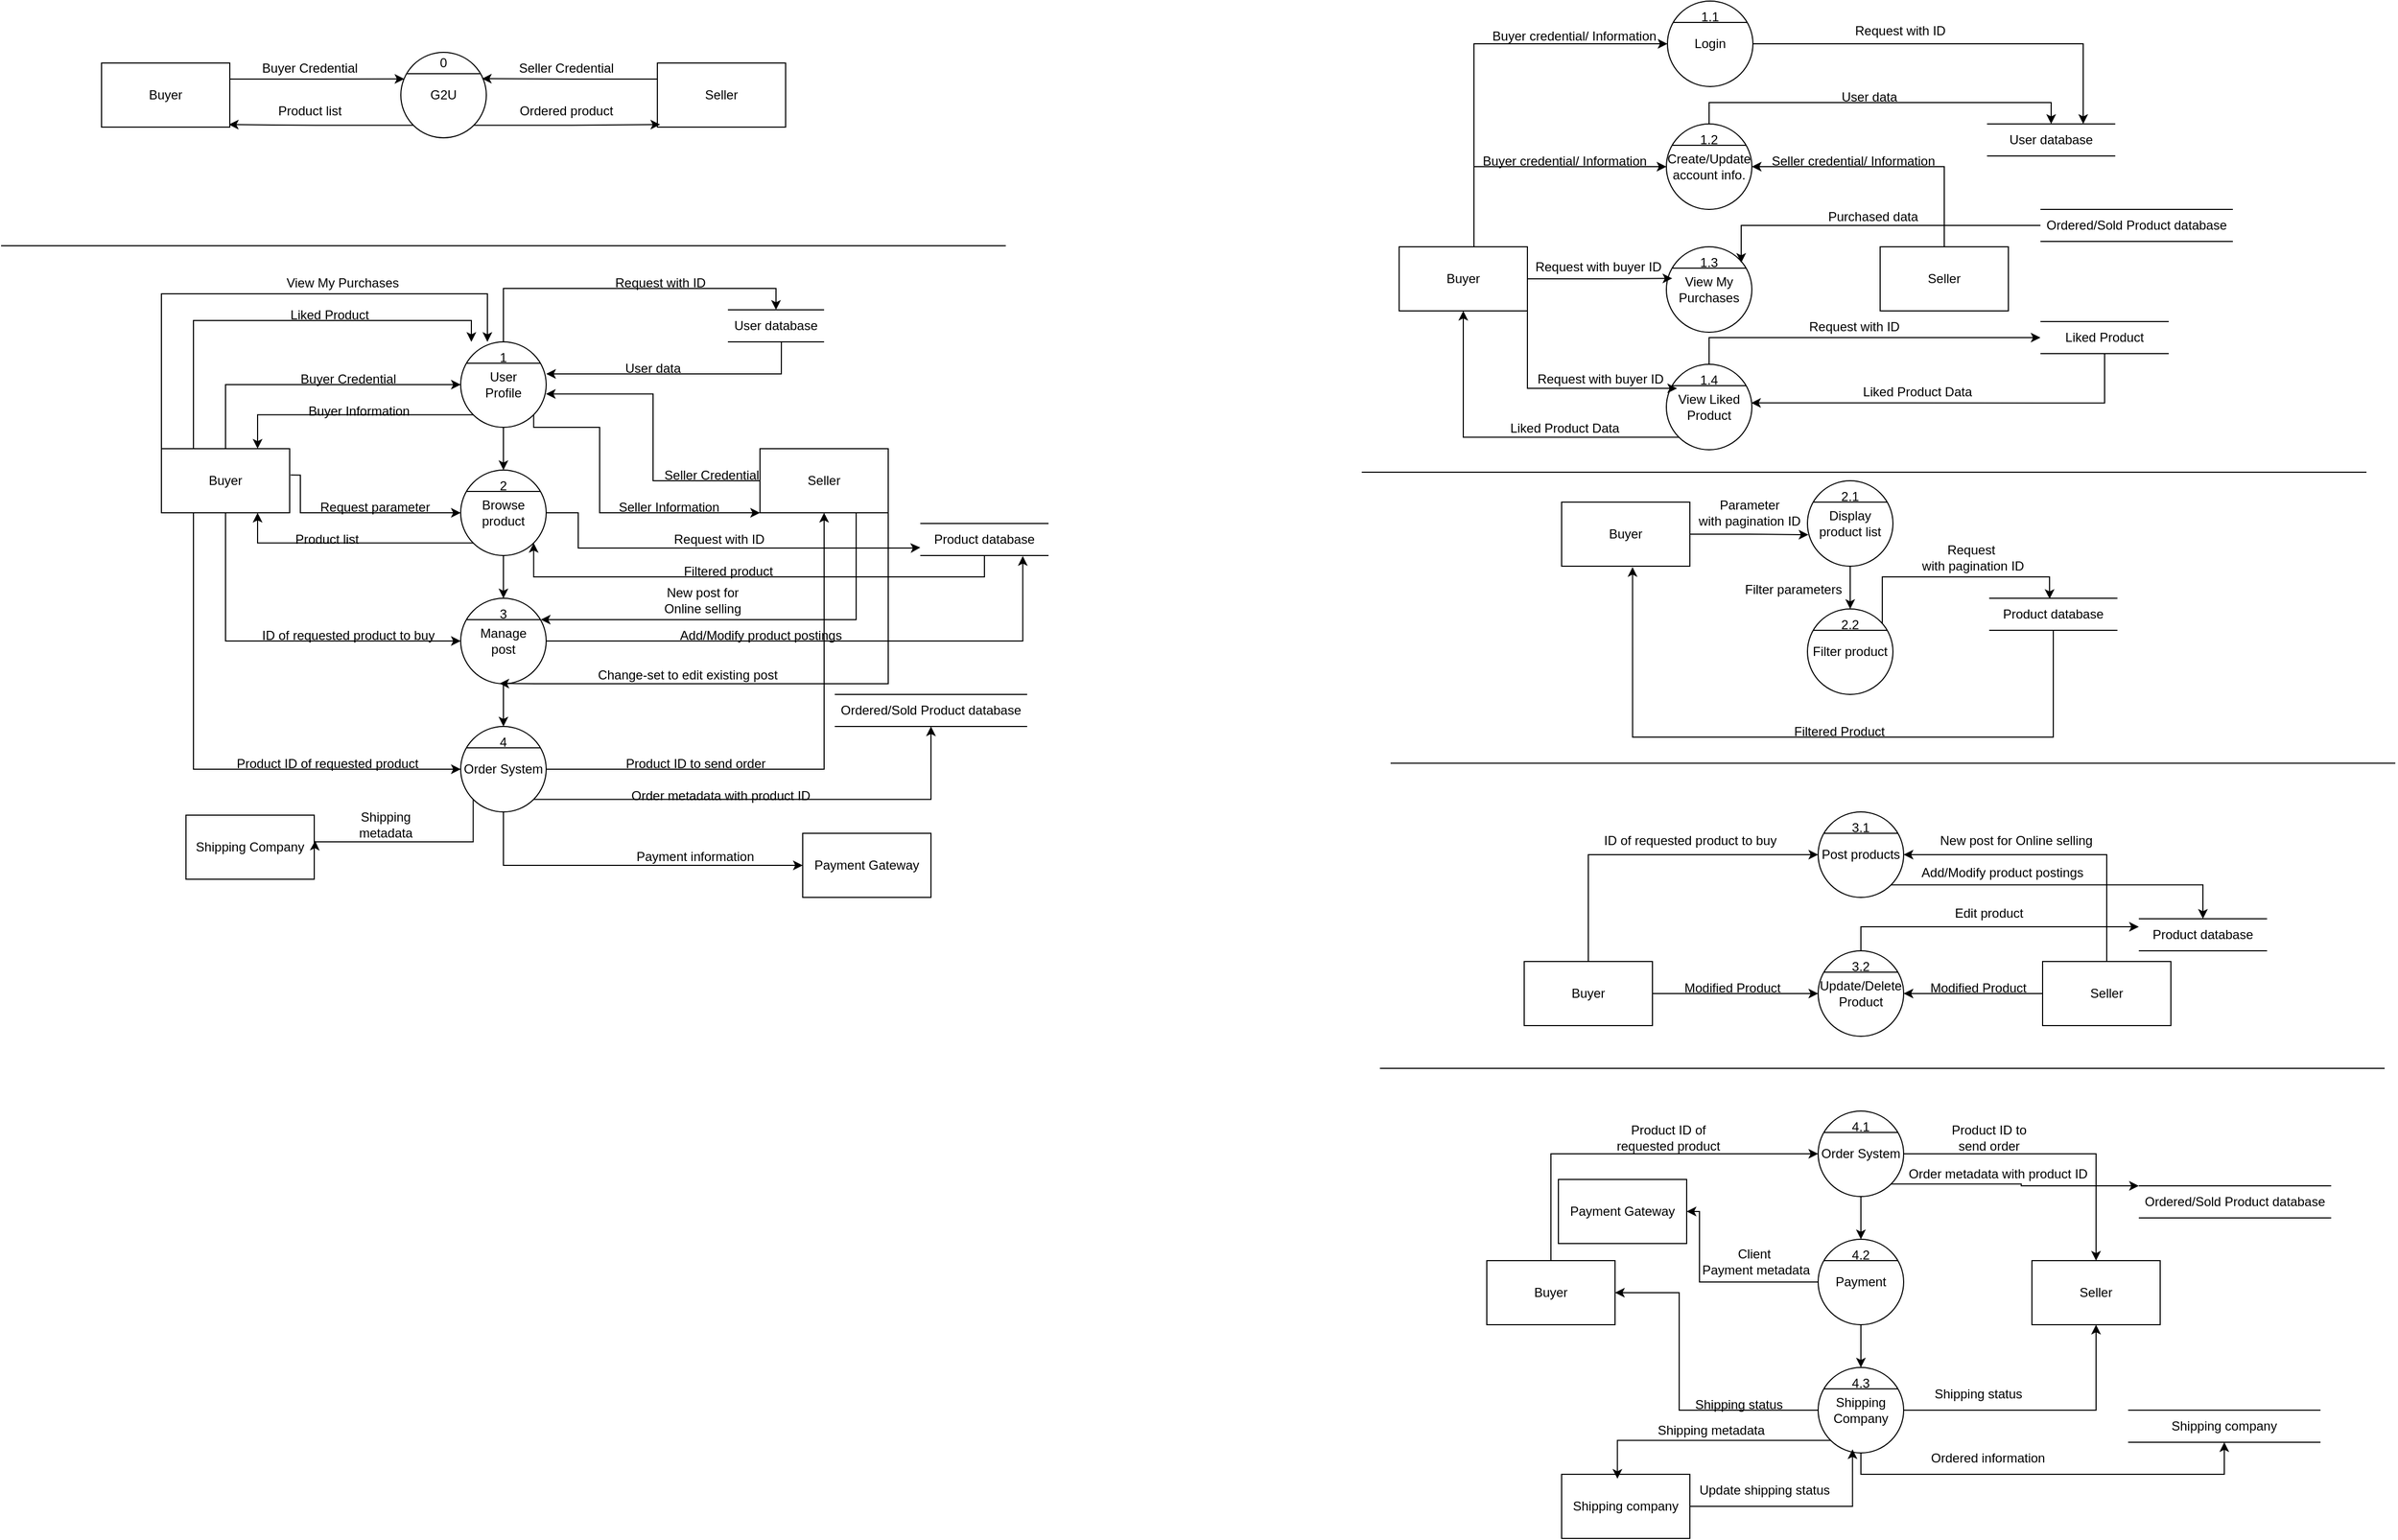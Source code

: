 <?xml version="1.0" encoding="UTF-8"?>
<mxfile version="25.0.3">
  <diagram name="Page-1" id="2da0_LZhXE6AjT2mIMM_">
    <mxGraphModel dx="1395" dy="622" grid="0" gridSize="10" guides="1" tooltips="1" connect="1" arrows="1" fold="1" page="1" pageScale="1" pageWidth="1169" pageHeight="1654" math="0" shadow="0">
      <root>
        <mxCell id="0" />
        <mxCell id="1" parent="0" />
        <mxCell id="HS7JQHIB1URSpB4j-kUg-1" value="" style="group" parent="1" connectable="0" vertex="1">
          <mxGeometry x="480" y="360" width="80" height="80" as="geometry" />
        </mxCell>
        <mxCell id="HS7JQHIB1URSpB4j-kUg-2" value="User&lt;div&gt;Profile&lt;/div&gt;" style="ellipse;whiteSpace=wrap;html=1;aspect=fixed;" parent="HS7JQHIB1URSpB4j-kUg-1" vertex="1">
          <mxGeometry width="80" height="80" as="geometry" />
        </mxCell>
        <mxCell id="HS7JQHIB1URSpB4j-kUg-3" value="" style="endArrow=none;html=1;rounded=0;" parent="HS7JQHIB1URSpB4j-kUg-1" edge="1">
          <mxGeometry width="50" height="50" relative="1" as="geometry">
            <mxPoint x="5" y="20" as="sourcePoint" />
            <mxPoint x="75" y="20" as="targetPoint" />
          </mxGeometry>
        </mxCell>
        <mxCell id="HS7JQHIB1URSpB4j-kUg-4" value="1" style="text;html=1;align=center;verticalAlign=middle;whiteSpace=wrap;rounded=0;" parent="HS7JQHIB1URSpB4j-kUg-1" vertex="1">
          <mxGeometry x="10" width="60" height="30" as="geometry" />
        </mxCell>
        <mxCell id="HS7JQHIB1URSpB4j-kUg-5" value="" style="group" parent="1" connectable="0" vertex="1">
          <mxGeometry x="144" y="89" width="640" height="80" as="geometry" />
        </mxCell>
        <mxCell id="HS7JQHIB1URSpB4j-kUg-6" value="" style="group" parent="HS7JQHIB1URSpB4j-kUg-5" vertex="1" connectable="0">
          <mxGeometry x="280" width="80" height="80" as="geometry" />
        </mxCell>
        <mxCell id="HS7JQHIB1URSpB4j-kUg-7" value="G2U" style="ellipse;whiteSpace=wrap;html=1;aspect=fixed;" parent="HS7JQHIB1URSpB4j-kUg-6" vertex="1">
          <mxGeometry width="80" height="80" as="geometry" />
        </mxCell>
        <mxCell id="HS7JQHIB1URSpB4j-kUg-8" value="" style="endArrow=none;html=1;rounded=0;" parent="HS7JQHIB1URSpB4j-kUg-6" edge="1">
          <mxGeometry width="50" height="50" relative="1" as="geometry">
            <mxPoint x="5" y="20" as="sourcePoint" />
            <mxPoint x="75" y="20" as="targetPoint" />
          </mxGeometry>
        </mxCell>
        <mxCell id="HS7JQHIB1URSpB4j-kUg-9" value="0" style="text;html=1;align=center;verticalAlign=middle;whiteSpace=wrap;rounded=0;" parent="HS7JQHIB1URSpB4j-kUg-6" vertex="1">
          <mxGeometry x="20" width="40" height="20" as="geometry" />
        </mxCell>
        <mxCell id="HS7JQHIB1URSpB4j-kUg-10" value="Buyer" style="rounded=0;whiteSpace=wrap;html=1;" parent="HS7JQHIB1URSpB4j-kUg-5" vertex="1">
          <mxGeometry y="10" width="120" height="60" as="geometry" />
        </mxCell>
        <mxCell id="HS7JQHIB1URSpB4j-kUg-11" value="Seller" style="rounded=0;whiteSpace=wrap;html=1;" parent="HS7JQHIB1URSpB4j-kUg-5" vertex="1">
          <mxGeometry x="520" y="10" width="120" height="60" as="geometry" />
        </mxCell>
        <mxCell id="HS7JQHIB1URSpB4j-kUg-12" style="edgeStyle=orthogonalEdgeStyle;rounded=0;orthogonalLoop=1;jettySize=auto;html=1;exitX=1;exitY=0.25;exitDx=0;exitDy=0;entryX=0.041;entryY=0.311;entryDx=0;entryDy=0;entryPerimeter=0;" parent="HS7JQHIB1URSpB4j-kUg-5" source="HS7JQHIB1URSpB4j-kUg-10" target="HS7JQHIB1URSpB4j-kUg-7" edge="1">
          <mxGeometry relative="1" as="geometry" />
        </mxCell>
        <mxCell id="HS7JQHIB1URSpB4j-kUg-13" style="edgeStyle=orthogonalEdgeStyle;rounded=0;orthogonalLoop=1;jettySize=auto;html=1;exitX=0;exitY=0.25;exitDx=0;exitDy=0;entryX=0.949;entryY=0.308;entryDx=0;entryDy=0;entryPerimeter=0;" parent="HS7JQHIB1URSpB4j-kUg-5" source="HS7JQHIB1URSpB4j-kUg-11" target="HS7JQHIB1URSpB4j-kUg-7" edge="1">
          <mxGeometry relative="1" as="geometry" />
        </mxCell>
        <mxCell id="HS7JQHIB1URSpB4j-kUg-14" value="Seller Credential" style="text;html=1;align=center;verticalAlign=middle;whiteSpace=wrap;rounded=0;" parent="HS7JQHIB1URSpB4j-kUg-5" vertex="1">
          <mxGeometry x="380" width="110" height="30" as="geometry" />
        </mxCell>
        <mxCell id="HS7JQHIB1URSpB4j-kUg-15" value="Buyer Credential" style="text;html=1;align=center;verticalAlign=middle;whiteSpace=wrap;rounded=0;" parent="HS7JQHIB1URSpB4j-kUg-5" vertex="1">
          <mxGeometry x="140" width="110" height="30" as="geometry" />
        </mxCell>
        <mxCell id="HS7JQHIB1URSpB4j-kUg-16" style="edgeStyle=orthogonalEdgeStyle;rounded=0;orthogonalLoop=1;jettySize=auto;html=1;exitX=1;exitY=1;exitDx=0;exitDy=0;entryX=0.022;entryY=0.96;entryDx=0;entryDy=0;entryPerimeter=0;" parent="HS7JQHIB1URSpB4j-kUg-5" source="HS7JQHIB1URSpB4j-kUg-7" target="HS7JQHIB1URSpB4j-kUg-11" edge="1">
          <mxGeometry relative="1" as="geometry" />
        </mxCell>
        <mxCell id="HS7JQHIB1URSpB4j-kUg-17" value="Ordered product" style="text;html=1;align=center;verticalAlign=middle;whiteSpace=wrap;rounded=0;" parent="HS7JQHIB1URSpB4j-kUg-5" vertex="1">
          <mxGeometry x="380" y="40" width="110" height="30" as="geometry" />
        </mxCell>
        <mxCell id="HS7JQHIB1URSpB4j-kUg-18" style="edgeStyle=orthogonalEdgeStyle;rounded=0;orthogonalLoop=1;jettySize=auto;html=1;exitX=0;exitY=1;exitDx=0;exitDy=0;entryX=0.993;entryY=0.96;entryDx=0;entryDy=0;entryPerimeter=0;" parent="HS7JQHIB1URSpB4j-kUg-5" source="HS7JQHIB1URSpB4j-kUg-7" target="HS7JQHIB1URSpB4j-kUg-10" edge="1">
          <mxGeometry relative="1" as="geometry" />
        </mxCell>
        <mxCell id="HS7JQHIB1URSpB4j-kUg-19" value="Product list" style="text;html=1;align=center;verticalAlign=middle;whiteSpace=wrap;rounded=0;" parent="HS7JQHIB1URSpB4j-kUg-5" vertex="1">
          <mxGeometry x="140" y="40" width="110" height="30" as="geometry" />
        </mxCell>
        <mxCell id="HS7JQHIB1URSpB4j-kUg-20" value="" style="group" parent="1" connectable="0" vertex="1">
          <mxGeometry x="480" y="480" width="80" height="80" as="geometry" />
        </mxCell>
        <mxCell id="HS7JQHIB1URSpB4j-kUg-21" value="Browse&lt;div&gt;product&lt;/div&gt;" style="ellipse;whiteSpace=wrap;html=1;aspect=fixed;" parent="HS7JQHIB1URSpB4j-kUg-20" vertex="1">
          <mxGeometry width="80" height="80" as="geometry" />
        </mxCell>
        <mxCell id="HS7JQHIB1URSpB4j-kUg-22" value="" style="endArrow=none;html=1;rounded=0;" parent="HS7JQHIB1URSpB4j-kUg-20" edge="1">
          <mxGeometry width="50" height="50" relative="1" as="geometry">
            <mxPoint x="5" y="20" as="sourcePoint" />
            <mxPoint x="75" y="20" as="targetPoint" />
          </mxGeometry>
        </mxCell>
        <mxCell id="HS7JQHIB1URSpB4j-kUg-23" value="2" style="text;html=1;align=center;verticalAlign=middle;whiteSpace=wrap;rounded=0;" parent="HS7JQHIB1URSpB4j-kUg-20" vertex="1">
          <mxGeometry x="10" width="60" height="30" as="geometry" />
        </mxCell>
        <mxCell id="HS7JQHIB1URSpB4j-kUg-24" value="" style="group" parent="1" connectable="0" vertex="1">
          <mxGeometry x="480" y="600" width="80" height="80" as="geometry" />
        </mxCell>
        <mxCell id="HS7JQHIB1URSpB4j-kUg-25" value="Manage&lt;div&gt;post&lt;/div&gt;" style="ellipse;whiteSpace=wrap;html=1;aspect=fixed;" parent="HS7JQHIB1URSpB4j-kUg-24" vertex="1">
          <mxGeometry width="80" height="80" as="geometry" />
        </mxCell>
        <mxCell id="HS7JQHIB1URSpB4j-kUg-26" value="" style="endArrow=none;html=1;rounded=0;" parent="HS7JQHIB1URSpB4j-kUg-24" edge="1">
          <mxGeometry width="50" height="50" relative="1" as="geometry">
            <mxPoint x="5" y="20" as="sourcePoint" />
            <mxPoint x="75" y="20" as="targetPoint" />
          </mxGeometry>
        </mxCell>
        <mxCell id="HS7JQHIB1URSpB4j-kUg-27" value="3" style="text;html=1;align=center;verticalAlign=middle;whiteSpace=wrap;rounded=0;" parent="HS7JQHIB1URSpB4j-kUg-24" vertex="1">
          <mxGeometry x="10" width="60" height="30" as="geometry" />
        </mxCell>
        <mxCell id="HS7JQHIB1URSpB4j-kUg-28" value="" style="group" parent="1" connectable="0" vertex="1">
          <mxGeometry x="1750" y="1080" width="80" height="80" as="geometry" />
        </mxCell>
        <mxCell id="HS7JQHIB1URSpB4j-kUg-29" value="Order System" style="ellipse;whiteSpace=wrap;html=1;aspect=fixed;" parent="HS7JQHIB1URSpB4j-kUg-28" vertex="1">
          <mxGeometry width="80" height="80" as="geometry" />
        </mxCell>
        <mxCell id="HS7JQHIB1URSpB4j-kUg-30" value="" style="endArrow=none;html=1;rounded=0;" parent="HS7JQHIB1URSpB4j-kUg-28" edge="1">
          <mxGeometry width="50" height="50" relative="1" as="geometry">
            <mxPoint x="5" y="20" as="sourcePoint" />
            <mxPoint x="75" y="20" as="targetPoint" />
          </mxGeometry>
        </mxCell>
        <mxCell id="HS7JQHIB1URSpB4j-kUg-31" value="4.1" style="text;html=1;align=center;verticalAlign=middle;whiteSpace=wrap;rounded=0;" parent="HS7JQHIB1URSpB4j-kUg-28" vertex="1">
          <mxGeometry x="10" width="60" height="30" as="geometry" />
        </mxCell>
        <mxCell id="HS7JQHIB1URSpB4j-kUg-32" style="edgeStyle=orthogonalEdgeStyle;rounded=0;orthogonalLoop=1;jettySize=auto;html=1;entryX=0;entryY=0.5;entryDx=0;entryDy=0;" parent="1" source="HS7JQHIB1URSpB4j-kUg-36" target="HS7JQHIB1URSpB4j-kUg-2" edge="1">
          <mxGeometry relative="1" as="geometry">
            <Array as="points">
              <mxPoint x="260" y="400" />
            </Array>
          </mxGeometry>
        </mxCell>
        <mxCell id="HS7JQHIB1URSpB4j-kUg-33" style="edgeStyle=orthogonalEdgeStyle;rounded=0;orthogonalLoop=1;jettySize=auto;html=1;exitX=1.007;exitY=0.411;exitDx=0;exitDy=0;entryX=0;entryY=0.5;entryDx=0;entryDy=0;exitPerimeter=0;" parent="1" source="HS7JQHIB1URSpB4j-kUg-36" target="HS7JQHIB1URSpB4j-kUg-21" edge="1">
          <mxGeometry relative="1" as="geometry">
            <Array as="points">
              <mxPoint x="330" y="485" />
              <mxPoint x="330" y="520" />
            </Array>
          </mxGeometry>
        </mxCell>
        <mxCell id="HS7JQHIB1URSpB4j-kUg-34" style="edgeStyle=orthogonalEdgeStyle;rounded=0;orthogonalLoop=1;jettySize=auto;html=1;entryX=0;entryY=0.5;entryDx=0;entryDy=0;exitX=0.5;exitY=1;exitDx=0;exitDy=0;" parent="1" source="HS7JQHIB1URSpB4j-kUg-36" target="HS7JQHIB1URSpB4j-kUg-25" edge="1">
          <mxGeometry relative="1" as="geometry" />
        </mxCell>
        <mxCell id="HS7JQHIB1URSpB4j-kUg-35" style="edgeStyle=orthogonalEdgeStyle;rounded=0;orthogonalLoop=1;jettySize=auto;html=1;exitX=0.25;exitY=1;exitDx=0;exitDy=0;entryX=0;entryY=0.5;entryDx=0;entryDy=0;" parent="1" source="HS7JQHIB1URSpB4j-kUg-36" target="HS7JQHIB1URSpB4j-kUg-66" edge="1">
          <mxGeometry relative="1" as="geometry" />
        </mxCell>
        <mxCell id="EbZkSFVfQPcEhWvSneCZ-1" style="edgeStyle=orthogonalEdgeStyle;rounded=0;orthogonalLoop=1;jettySize=auto;html=1;exitX=0.25;exitY=0;exitDx=0;exitDy=0;entryX=0;entryY=0;entryDx=0;entryDy=0;" edge="1" parent="1" source="HS7JQHIB1URSpB4j-kUg-36" target="HS7JQHIB1URSpB4j-kUg-4">
          <mxGeometry relative="1" as="geometry" />
        </mxCell>
        <mxCell id="EbZkSFVfQPcEhWvSneCZ-3" style="edgeStyle=orthogonalEdgeStyle;rounded=0;orthogonalLoop=1;jettySize=auto;html=1;exitX=0;exitY=0;exitDx=0;exitDy=0;entryX=0.25;entryY=0;entryDx=0;entryDy=0;" edge="1" parent="1" source="HS7JQHIB1URSpB4j-kUg-36" target="HS7JQHIB1URSpB4j-kUg-4">
          <mxGeometry relative="1" as="geometry">
            <Array as="points">
              <mxPoint x="200" y="315" />
              <mxPoint x="505" y="315" />
            </Array>
          </mxGeometry>
        </mxCell>
        <mxCell id="HS7JQHIB1URSpB4j-kUg-36" value="Buyer" style="rounded=0;whiteSpace=wrap;html=1;" parent="1" vertex="1">
          <mxGeometry x="200" y="460" width="120" height="60" as="geometry" />
        </mxCell>
        <mxCell id="EbZkSFVfQPcEhWvSneCZ-9" style="edgeStyle=orthogonalEdgeStyle;rounded=0;orthogonalLoop=1;jettySize=auto;html=1;exitX=1;exitY=1;exitDx=0;exitDy=0;entryX=0.454;entryY=0.997;entryDx=0;entryDy=0;entryPerimeter=0;" edge="1" parent="1" source="HS7JQHIB1URSpB4j-kUg-37" target="HS7JQHIB1URSpB4j-kUg-25">
          <mxGeometry relative="1" as="geometry">
            <mxPoint x="564" y="667" as="targetPoint" />
            <Array as="points">
              <mxPoint x="880" y="680" />
              <mxPoint x="550" y="680" />
            </Array>
          </mxGeometry>
        </mxCell>
        <mxCell id="HS7JQHIB1URSpB4j-kUg-37" value="Seller" style="rounded=0;whiteSpace=wrap;html=1;" parent="1" vertex="1">
          <mxGeometry x="760" y="460" width="120" height="60" as="geometry" />
        </mxCell>
        <mxCell id="HS7JQHIB1URSpB4j-kUg-38" value="" style="group" parent="1" connectable="0" vertex="1">
          <mxGeometry x="730" y="330" width="90" height="30" as="geometry" />
        </mxCell>
        <mxCell id="HS7JQHIB1URSpB4j-kUg-39" value="" style="endArrow=none;html=1;rounded=0;" parent="HS7JQHIB1URSpB4j-kUg-38" edge="1">
          <mxGeometry width="50" height="50" relative="1" as="geometry">
            <mxPoint as="sourcePoint" />
            <mxPoint x="90" as="targetPoint" />
          </mxGeometry>
        </mxCell>
        <mxCell id="HS7JQHIB1URSpB4j-kUg-40" value="" style="endArrow=none;html=1;rounded=0;" parent="HS7JQHIB1URSpB4j-kUg-38" edge="1">
          <mxGeometry width="50" height="50" relative="1" as="geometry">
            <mxPoint y="30" as="sourcePoint" />
            <mxPoint x="90" y="30" as="targetPoint" />
          </mxGeometry>
        </mxCell>
        <mxCell id="HS7JQHIB1URSpB4j-kUg-41" value="User database" style="text;html=1;align=center;verticalAlign=middle;whiteSpace=wrap;rounded=0;" parent="HS7JQHIB1URSpB4j-kUg-38" vertex="1">
          <mxGeometry width="90" height="30" as="geometry" />
        </mxCell>
        <mxCell id="HS7JQHIB1URSpB4j-kUg-42" style="edgeStyle=orthogonalEdgeStyle;rounded=0;orthogonalLoop=1;jettySize=auto;html=1;exitX=0.5;exitY=0;exitDx=0;exitDy=0;entryX=0.5;entryY=0;entryDx=0;entryDy=0;" parent="1" source="HS7JQHIB1URSpB4j-kUg-4" target="HS7JQHIB1URSpB4j-kUg-41" edge="1">
          <mxGeometry relative="1" as="geometry">
            <mxPoint x="519.793" y="250" as="targetPoint" />
          </mxGeometry>
        </mxCell>
        <mxCell id="HS7JQHIB1URSpB4j-kUg-43" value="Request with ID" style="text;html=1;align=center;verticalAlign=middle;whiteSpace=wrap;rounded=0;" parent="1" vertex="1">
          <mxGeometry x="610" y="290" width="114" height="30" as="geometry" />
        </mxCell>
        <mxCell id="HS7JQHIB1URSpB4j-kUg-44" value="User data" style="text;html=1;align=center;verticalAlign=middle;whiteSpace=wrap;rounded=0;" parent="1" vertex="1">
          <mxGeometry x="630" y="370" width="60" height="30" as="geometry" />
        </mxCell>
        <mxCell id="HS7JQHIB1URSpB4j-kUg-45" value="Request with ID" style="text;html=1;align=center;verticalAlign=middle;whiteSpace=wrap;rounded=0;" parent="1" vertex="1">
          <mxGeometry x="664" y="530" width="116" height="30" as="geometry" />
        </mxCell>
        <mxCell id="HS7JQHIB1URSpB4j-kUg-46" value="Buyer Credential" style="text;html=1;align=center;verticalAlign=middle;whiteSpace=wrap;rounded=0;" parent="1" vertex="1">
          <mxGeometry x="310" y="380" width="130" height="30" as="geometry" />
        </mxCell>
        <mxCell id="HS7JQHIB1URSpB4j-kUg-47" style="edgeStyle=orthogonalEdgeStyle;rounded=0;orthogonalLoop=1;jettySize=auto;html=1;entryX=0.997;entryY=0.609;entryDx=0;entryDy=0;entryPerimeter=0;" parent="1" source="HS7JQHIB1URSpB4j-kUg-37" target="HS7JQHIB1URSpB4j-kUg-2" edge="1">
          <mxGeometry relative="1" as="geometry" />
        </mxCell>
        <mxCell id="HS7JQHIB1URSpB4j-kUg-48" value="Seller Credential" style="text;html=1;align=center;verticalAlign=middle;whiteSpace=wrap;rounded=0;" parent="1" vertex="1">
          <mxGeometry x="650" y="470" width="130" height="30" as="geometry" />
        </mxCell>
        <mxCell id="HS7JQHIB1URSpB4j-kUg-49" style="edgeStyle=orthogonalEdgeStyle;rounded=0;orthogonalLoop=1;jettySize=auto;html=1;exitX=0;exitY=1;exitDx=0;exitDy=0;entryX=0.75;entryY=0;entryDx=0;entryDy=0;" parent="1" source="HS7JQHIB1URSpB4j-kUg-2" target="HS7JQHIB1URSpB4j-kUg-36" edge="1">
          <mxGeometry relative="1" as="geometry" />
        </mxCell>
        <mxCell id="HS7JQHIB1URSpB4j-kUg-50" value="Buyer Information" style="text;html=1;align=center;verticalAlign=middle;whiteSpace=wrap;rounded=0;" parent="1" vertex="1">
          <mxGeometry x="320" y="410" width="130" height="30" as="geometry" />
        </mxCell>
        <mxCell id="HS7JQHIB1URSpB4j-kUg-51" style="edgeStyle=orthogonalEdgeStyle;rounded=0;orthogonalLoop=1;jettySize=auto;html=1;exitX=1;exitY=1;exitDx=0;exitDy=0;entryX=0;entryY=1;entryDx=0;entryDy=0;" parent="1" source="HS7JQHIB1URSpB4j-kUg-2" target="HS7JQHIB1URSpB4j-kUg-37" edge="1">
          <mxGeometry relative="1" as="geometry">
            <Array as="points">
              <mxPoint x="548" y="440" />
              <mxPoint x="610" y="440" />
              <mxPoint x="610" y="520" />
            </Array>
          </mxGeometry>
        </mxCell>
        <mxCell id="HS7JQHIB1URSpB4j-kUg-52" value="Seller Information" style="text;html=1;align=center;verticalAlign=middle;whiteSpace=wrap;rounded=0;" parent="1" vertex="1">
          <mxGeometry x="610" y="500" width="130" height="30" as="geometry" />
        </mxCell>
        <mxCell id="HS7JQHIB1URSpB4j-kUg-53" style="edgeStyle=orthogonalEdgeStyle;rounded=0;orthogonalLoop=1;jettySize=auto;html=1;entryX=1;entryY=0.375;entryDx=0;entryDy=0;entryPerimeter=0;exitX=0.556;exitY=1.013;exitDx=0;exitDy=0;exitPerimeter=0;" parent="1" source="HS7JQHIB1URSpB4j-kUg-41" target="HS7JQHIB1URSpB4j-kUg-2" edge="1">
          <mxGeometry relative="1" as="geometry">
            <mxPoint x="800" y="370" as="sourcePoint" />
            <mxPoint x="603" y="390" as="targetPoint" />
            <Array as="points">
              <mxPoint x="780" y="390" />
            </Array>
          </mxGeometry>
        </mxCell>
        <mxCell id="HS7JQHIB1URSpB4j-kUg-54" value="Request parameter" style="text;html=1;align=center;verticalAlign=middle;whiteSpace=wrap;rounded=0;" parent="1" vertex="1">
          <mxGeometry x="330" y="500" width="140" height="30" as="geometry" />
        </mxCell>
        <mxCell id="HS7JQHIB1URSpB4j-kUg-55" style="edgeStyle=orthogonalEdgeStyle;rounded=0;orthogonalLoop=1;jettySize=auto;html=1;exitX=0;exitY=1;exitDx=0;exitDy=0;entryX=0.75;entryY=1;entryDx=0;entryDy=0;" parent="1" source="HS7JQHIB1URSpB4j-kUg-21" target="HS7JQHIB1URSpB4j-kUg-36" edge="1">
          <mxGeometry relative="1" as="geometry" />
        </mxCell>
        <mxCell id="HS7JQHIB1URSpB4j-kUg-56" value="Product list" style="text;html=1;align=center;verticalAlign=middle;whiteSpace=wrap;rounded=0;" parent="1" vertex="1">
          <mxGeometry x="310" y="530" width="90" height="30" as="geometry" />
        </mxCell>
        <mxCell id="HS7JQHIB1URSpB4j-kUg-57" value="" style="group" parent="1" connectable="0" vertex="1">
          <mxGeometry x="910" y="530" width="120" height="30" as="geometry" />
        </mxCell>
        <mxCell id="HS7JQHIB1URSpB4j-kUg-58" value="" style="endArrow=none;html=1;rounded=0;" parent="HS7JQHIB1URSpB4j-kUg-57" edge="1">
          <mxGeometry width="50" height="50" relative="1" as="geometry">
            <mxPoint as="sourcePoint" />
            <mxPoint x="120" as="targetPoint" />
          </mxGeometry>
        </mxCell>
        <mxCell id="HS7JQHIB1URSpB4j-kUg-59" value="" style="endArrow=none;html=1;rounded=0;" parent="HS7JQHIB1URSpB4j-kUg-57" edge="1">
          <mxGeometry width="50" height="50" relative="1" as="geometry">
            <mxPoint y="30" as="sourcePoint" />
            <mxPoint x="120" y="30" as="targetPoint" />
          </mxGeometry>
        </mxCell>
        <mxCell id="HS7JQHIB1URSpB4j-kUg-60" value="Product database" style="text;html=1;align=center;verticalAlign=middle;whiteSpace=wrap;rounded=0;" parent="HS7JQHIB1URSpB4j-kUg-57" vertex="1">
          <mxGeometry width="120" height="30" as="geometry" />
        </mxCell>
        <mxCell id="HS7JQHIB1URSpB4j-kUg-61" style="edgeStyle=orthogonalEdgeStyle;rounded=0;orthogonalLoop=1;jettySize=auto;html=1;exitX=1;exitY=0.5;exitDx=0;exitDy=0;entryX=0;entryY=0.75;entryDx=0;entryDy=0;" parent="1" source="HS7JQHIB1URSpB4j-kUg-21" target="HS7JQHIB1URSpB4j-kUg-60" edge="1">
          <mxGeometry relative="1" as="geometry">
            <Array as="points">
              <mxPoint x="590" y="520" />
              <mxPoint x="590" y="553" />
              <mxPoint x="900" y="553" />
            </Array>
          </mxGeometry>
        </mxCell>
        <mxCell id="HS7JQHIB1URSpB4j-kUg-62" value="Add/Modify product postings" style="text;html=1;align=center;verticalAlign=middle;whiteSpace=wrap;rounded=0;" parent="1" vertex="1">
          <mxGeometry x="670" y="620" width="182" height="30" as="geometry" />
        </mxCell>
        <mxCell id="HS7JQHIB1URSpB4j-kUg-63" style="edgeStyle=orthogonalEdgeStyle;rounded=0;orthogonalLoop=1;jettySize=auto;html=1;exitX=0.5;exitY=1;exitDx=0;exitDy=0;entryX=1;entryY=1;entryDx=0;entryDy=0;" parent="1" source="HS7JQHIB1URSpB4j-kUg-60" target="HS7JQHIB1URSpB4j-kUg-21" edge="1">
          <mxGeometry relative="1" as="geometry">
            <Array as="points">
              <mxPoint x="970" y="580" />
              <mxPoint x="548" y="580" />
            </Array>
          </mxGeometry>
        </mxCell>
        <mxCell id="HS7JQHIB1URSpB4j-kUg-64" value="Filtered product" style="text;html=1;align=center;verticalAlign=middle;whiteSpace=wrap;rounded=0;" parent="1" vertex="1">
          <mxGeometry x="672.5" y="560" width="115" height="30" as="geometry" />
        </mxCell>
        <mxCell id="HS7JQHIB1URSpB4j-kUg-65" value="" style="group" parent="1" connectable="0" vertex="1">
          <mxGeometry x="480" y="720" width="80" height="80" as="geometry" />
        </mxCell>
        <mxCell id="HS7JQHIB1URSpB4j-kUg-66" value="Order System" style="ellipse;whiteSpace=wrap;html=1;aspect=fixed;" parent="HS7JQHIB1URSpB4j-kUg-65" vertex="1">
          <mxGeometry width="80" height="80" as="geometry" />
        </mxCell>
        <mxCell id="HS7JQHIB1URSpB4j-kUg-67" value="" style="endArrow=none;html=1;rounded=0;" parent="HS7JQHIB1URSpB4j-kUg-65" edge="1">
          <mxGeometry width="50" height="50" relative="1" as="geometry">
            <mxPoint x="5" y="20" as="sourcePoint" />
            <mxPoint x="75" y="20" as="targetPoint" />
          </mxGeometry>
        </mxCell>
        <mxCell id="HS7JQHIB1URSpB4j-kUg-68" value="4" style="text;html=1;align=center;verticalAlign=middle;whiteSpace=wrap;rounded=0;" parent="HS7JQHIB1URSpB4j-kUg-65" vertex="1">
          <mxGeometry x="10" width="60" height="30" as="geometry" />
        </mxCell>
        <mxCell id="HS7JQHIB1URSpB4j-kUg-69" style="edgeStyle=orthogonalEdgeStyle;rounded=0;orthogonalLoop=1;jettySize=auto;html=1;entryX=0.799;entryY=1.017;entryDx=0;entryDy=0;entryPerimeter=0;" parent="1" source="HS7JQHIB1URSpB4j-kUg-25" target="HS7JQHIB1URSpB4j-kUg-60" edge="1">
          <mxGeometry relative="1" as="geometry" />
        </mxCell>
        <mxCell id="HS7JQHIB1URSpB4j-kUg-70" value="Product ID of requested product" style="text;html=1;align=center;verticalAlign=middle;whiteSpace=wrap;rounded=0;" parent="1" vertex="1">
          <mxGeometry x="261" y="740" width="189" height="30" as="geometry" />
        </mxCell>
        <mxCell id="HS7JQHIB1URSpB4j-kUg-71" value="New post for Online selling" style="text;html=1;align=center;verticalAlign=middle;whiteSpace=wrap;rounded=0;" parent="1" vertex="1">
          <mxGeometry x="659" y="587" width="95" height="30" as="geometry" />
        </mxCell>
        <mxCell id="HS7JQHIB1URSpB4j-kUg-72" style="edgeStyle=orthogonalEdgeStyle;rounded=0;orthogonalLoop=1;jettySize=auto;html=1;exitX=0.75;exitY=1;exitDx=0;exitDy=0;" parent="1" source="HS7JQHIB1URSpB4j-kUg-37" edge="1">
          <mxGeometry relative="1" as="geometry">
            <mxPoint x="895" y="530.0" as="sourcePoint" />
            <mxPoint x="555" y="620" as="targetPoint" />
            <Array as="points">
              <mxPoint x="850" y="620" />
            </Array>
          </mxGeometry>
        </mxCell>
        <mxCell id="HS7JQHIB1URSpB4j-kUg-73" value="Payment information" style="text;html=1;align=center;verticalAlign=middle;whiteSpace=wrap;rounded=0;" parent="1" vertex="1">
          <mxGeometry x="640" y="827" width="119" height="30" as="geometry" />
        </mxCell>
        <mxCell id="HS7JQHIB1URSpB4j-kUg-74" value="ID of requested product to buy" style="text;html=1;align=center;verticalAlign=middle;whiteSpace=wrap;rounded=0;" parent="1" vertex="1">
          <mxGeometry x="284.13" y="620" width="181.75" height="30" as="geometry" />
        </mxCell>
        <mxCell id="HS7JQHIB1URSpB4j-kUg-75" value="" style="group" parent="1" connectable="0" vertex="1">
          <mxGeometry x="830" y="690" width="180" height="30" as="geometry" />
        </mxCell>
        <mxCell id="HS7JQHIB1URSpB4j-kUg-76" value="" style="endArrow=none;html=1;rounded=0;" parent="HS7JQHIB1URSpB4j-kUg-75" edge="1">
          <mxGeometry width="50" height="50" relative="1" as="geometry">
            <mxPoint as="sourcePoint" />
            <mxPoint x="180" as="targetPoint" />
          </mxGeometry>
        </mxCell>
        <mxCell id="HS7JQHIB1URSpB4j-kUg-77" value="" style="endArrow=none;html=1;rounded=0;" parent="HS7JQHIB1URSpB4j-kUg-75" edge="1">
          <mxGeometry width="50" height="50" relative="1" as="geometry">
            <mxPoint y="30" as="sourcePoint" />
            <mxPoint x="180" y="30" as="targetPoint" />
          </mxGeometry>
        </mxCell>
        <mxCell id="HS7JQHIB1URSpB4j-kUg-78" value="Ordered/Sold Product database" style="text;html=1;align=center;verticalAlign=middle;whiteSpace=wrap;rounded=0;" parent="HS7JQHIB1URSpB4j-kUg-75" vertex="1">
          <mxGeometry width="180" height="30" as="geometry" />
        </mxCell>
        <mxCell id="HS7JQHIB1URSpB4j-kUg-79" style="edgeStyle=orthogonalEdgeStyle;rounded=0;orthogonalLoop=1;jettySize=auto;html=1;exitX=1;exitY=0.5;exitDx=0;exitDy=0;entryX=0.5;entryY=1;entryDx=0;entryDy=0;" parent="1" source="HS7JQHIB1URSpB4j-kUg-66" target="HS7JQHIB1URSpB4j-kUg-37" edge="1">
          <mxGeometry relative="1" as="geometry" />
        </mxCell>
        <mxCell id="HS7JQHIB1URSpB4j-kUg-80" value="Product ID to send order" style="text;html=1;align=center;verticalAlign=middle;whiteSpace=wrap;rounded=0;" parent="1" vertex="1">
          <mxGeometry x="625" y="740" width="150" height="30" as="geometry" />
        </mxCell>
        <mxCell id="HS7JQHIB1URSpB4j-kUg-81" style="edgeStyle=orthogonalEdgeStyle;rounded=0;orthogonalLoop=1;jettySize=auto;html=1;exitX=1;exitY=1;exitDx=0;exitDy=0;entryX=0.5;entryY=1;entryDx=0;entryDy=0;" parent="1" source="HS7JQHIB1URSpB4j-kUg-66" target="HS7JQHIB1URSpB4j-kUg-78" edge="1">
          <mxGeometry relative="1" as="geometry" />
        </mxCell>
        <mxCell id="HS7JQHIB1URSpB4j-kUg-82" value="Order metadata with product ID" style="text;html=1;align=center;verticalAlign=middle;whiteSpace=wrap;rounded=0;" parent="1" vertex="1">
          <mxGeometry x="630" y="770" width="187" height="30" as="geometry" />
        </mxCell>
        <mxCell id="HS7JQHIB1URSpB4j-kUg-83" value="" style="group" parent="1" connectable="0" vertex="1">
          <mxGeometry x="1608" y="156" width="80" height="80" as="geometry" />
        </mxCell>
        <mxCell id="HS7JQHIB1URSpB4j-kUg-84" value="Create/Update&lt;div&gt;account info.&lt;/div&gt;" style="ellipse;whiteSpace=wrap;html=1;aspect=fixed;" parent="HS7JQHIB1URSpB4j-kUg-83" vertex="1">
          <mxGeometry width="80" height="80" as="geometry" />
        </mxCell>
        <mxCell id="HS7JQHIB1URSpB4j-kUg-85" value="" style="endArrow=none;html=1;rounded=0;" parent="HS7JQHIB1URSpB4j-kUg-83" edge="1">
          <mxGeometry width="50" height="50" relative="1" as="geometry">
            <mxPoint x="5" y="20" as="sourcePoint" />
            <mxPoint x="75" y="20" as="targetPoint" />
          </mxGeometry>
        </mxCell>
        <mxCell id="HS7JQHIB1URSpB4j-kUg-86" value="1.2" style="text;html=1;align=center;verticalAlign=middle;whiteSpace=wrap;rounded=0;" parent="HS7JQHIB1URSpB4j-kUg-83" vertex="1">
          <mxGeometry x="10" width="60" height="30" as="geometry" />
        </mxCell>
        <mxCell id="HS7JQHIB1URSpB4j-kUg-87" value="" style="group" parent="1" connectable="0" vertex="1">
          <mxGeometry x="1740" y="610" width="80" height="80" as="geometry" />
        </mxCell>
        <mxCell id="HS7JQHIB1URSpB4j-kUg-88" value="Filter product" style="ellipse;whiteSpace=wrap;html=1;aspect=fixed;" parent="HS7JQHIB1URSpB4j-kUg-87" vertex="1">
          <mxGeometry width="80" height="80" as="geometry" />
        </mxCell>
        <mxCell id="HS7JQHIB1URSpB4j-kUg-89" value="" style="endArrow=none;html=1;rounded=0;" parent="HS7JQHIB1URSpB4j-kUg-87" edge="1">
          <mxGeometry width="50" height="50" relative="1" as="geometry">
            <mxPoint x="5" y="20" as="sourcePoint" />
            <mxPoint x="75" y="20" as="targetPoint" />
          </mxGeometry>
        </mxCell>
        <mxCell id="HS7JQHIB1URSpB4j-kUg-90" value="2.2" style="text;html=1;align=center;verticalAlign=middle;whiteSpace=wrap;rounded=0;" parent="HS7JQHIB1URSpB4j-kUg-87" vertex="1">
          <mxGeometry x="10" width="60" height="30" as="geometry" />
        </mxCell>
        <mxCell id="HS7JQHIB1URSpB4j-kUg-91" value="" style="group" parent="1" connectable="0" vertex="1">
          <mxGeometry x="1750" y="1320" width="80" height="80" as="geometry" />
        </mxCell>
        <mxCell id="HS7JQHIB1URSpB4j-kUg-92" value="Shipping Company" style="ellipse;whiteSpace=wrap;html=1;aspect=fixed;" parent="HS7JQHIB1URSpB4j-kUg-91" vertex="1">
          <mxGeometry width="80" height="80" as="geometry" />
        </mxCell>
        <mxCell id="HS7JQHIB1URSpB4j-kUg-93" value="" style="endArrow=none;html=1;rounded=0;" parent="HS7JQHIB1URSpB4j-kUg-91" edge="1">
          <mxGeometry width="50" height="50" relative="1" as="geometry">
            <mxPoint x="5" y="20" as="sourcePoint" />
            <mxPoint x="75" y="20" as="targetPoint" />
          </mxGeometry>
        </mxCell>
        <mxCell id="HS7JQHIB1URSpB4j-kUg-94" value="4.3" style="text;html=1;align=center;verticalAlign=middle;whiteSpace=wrap;rounded=0;" parent="HS7JQHIB1URSpB4j-kUg-91" vertex="1">
          <mxGeometry x="10" width="60" height="30" as="geometry" />
        </mxCell>
        <mxCell id="HS7JQHIB1URSpB4j-kUg-95" value="" style="group" parent="1" connectable="0" vertex="1">
          <mxGeometry x="1740" y="490" width="80" height="80" as="geometry" />
        </mxCell>
        <mxCell id="HS7JQHIB1URSpB4j-kUg-96" value="Display product list" style="ellipse;whiteSpace=wrap;html=1;aspect=fixed;" parent="HS7JQHIB1URSpB4j-kUg-95" vertex="1">
          <mxGeometry width="80" height="80" as="geometry" />
        </mxCell>
        <mxCell id="HS7JQHIB1URSpB4j-kUg-97" value="" style="endArrow=none;html=1;rounded=0;" parent="HS7JQHIB1URSpB4j-kUg-95" edge="1">
          <mxGeometry width="50" height="50" relative="1" as="geometry">
            <mxPoint x="5" y="20" as="sourcePoint" />
            <mxPoint x="75" y="20" as="targetPoint" />
          </mxGeometry>
        </mxCell>
        <mxCell id="HS7JQHIB1URSpB4j-kUg-98" value="2.1" style="text;html=1;align=center;verticalAlign=middle;whiteSpace=wrap;rounded=0;" parent="HS7JQHIB1URSpB4j-kUg-95" vertex="1">
          <mxGeometry x="10" width="60" height="30" as="geometry" />
        </mxCell>
        <mxCell id="HS7JQHIB1URSpB4j-kUg-99" value="" style="group" parent="1" connectable="0" vertex="1">
          <mxGeometry x="1750" y="1200" width="80" height="80" as="geometry" />
        </mxCell>
        <mxCell id="HS7JQHIB1URSpB4j-kUg-100" value="Payment" style="ellipse;whiteSpace=wrap;html=1;aspect=fixed;" parent="HS7JQHIB1URSpB4j-kUg-99" vertex="1">
          <mxGeometry width="80" height="80" as="geometry" />
        </mxCell>
        <mxCell id="HS7JQHIB1URSpB4j-kUg-101" value="" style="endArrow=none;html=1;rounded=0;" parent="HS7JQHIB1URSpB4j-kUg-99" edge="1">
          <mxGeometry width="50" height="50" relative="1" as="geometry">
            <mxPoint x="5" y="20" as="sourcePoint" />
            <mxPoint x="75" y="20" as="targetPoint" />
          </mxGeometry>
        </mxCell>
        <mxCell id="HS7JQHIB1URSpB4j-kUg-102" value="4.2" style="text;html=1;align=center;verticalAlign=middle;whiteSpace=wrap;rounded=0;" parent="HS7JQHIB1URSpB4j-kUg-99" vertex="1">
          <mxGeometry x="10" width="60" height="30" as="geometry" />
        </mxCell>
        <mxCell id="HS7JQHIB1URSpB4j-kUg-103" value="" style="group" parent="1" connectable="0" vertex="1">
          <mxGeometry x="1608" y="271" width="80" height="80" as="geometry" />
        </mxCell>
        <mxCell id="HS7JQHIB1URSpB4j-kUg-104" value="View My Purchases" style="ellipse;whiteSpace=wrap;html=1;aspect=fixed;" parent="HS7JQHIB1URSpB4j-kUg-103" vertex="1">
          <mxGeometry width="80" height="80" as="geometry" />
        </mxCell>
        <mxCell id="HS7JQHIB1URSpB4j-kUg-105" value="" style="endArrow=none;html=1;rounded=0;" parent="HS7JQHIB1URSpB4j-kUg-103" edge="1">
          <mxGeometry width="50" height="50" relative="1" as="geometry">
            <mxPoint x="5" y="20" as="sourcePoint" />
            <mxPoint x="75" y="20" as="targetPoint" />
          </mxGeometry>
        </mxCell>
        <mxCell id="HS7JQHIB1URSpB4j-kUg-106" value="1.3" style="text;html=1;align=center;verticalAlign=middle;whiteSpace=wrap;rounded=0;" parent="HS7JQHIB1URSpB4j-kUg-103" vertex="1">
          <mxGeometry x="10" width="60" height="30" as="geometry" />
        </mxCell>
        <mxCell id="HS7JQHIB1URSpB4j-kUg-107" value="" style="group" parent="1" connectable="0" vertex="1">
          <mxGeometry x="1608" y="381" width="80" height="80" as="geometry" />
        </mxCell>
        <mxCell id="HS7JQHIB1URSpB4j-kUg-108" value="View Liked Product" style="ellipse;whiteSpace=wrap;html=1;aspect=fixed;" parent="HS7JQHIB1URSpB4j-kUg-107" vertex="1">
          <mxGeometry width="80" height="80" as="geometry" />
        </mxCell>
        <mxCell id="HS7JQHIB1URSpB4j-kUg-109" value="" style="endArrow=none;html=1;rounded=0;" parent="HS7JQHIB1URSpB4j-kUg-107" edge="1">
          <mxGeometry width="50" height="50" relative="1" as="geometry">
            <mxPoint x="5" y="20" as="sourcePoint" />
            <mxPoint x="75" y="20" as="targetPoint" />
          </mxGeometry>
        </mxCell>
        <mxCell id="HS7JQHIB1URSpB4j-kUg-110" value="1.4" style="text;html=1;align=center;verticalAlign=middle;whiteSpace=wrap;rounded=0;" parent="HS7JQHIB1URSpB4j-kUg-107" vertex="1">
          <mxGeometry x="10" width="60" height="30" as="geometry" />
        </mxCell>
        <mxCell id="HS7JQHIB1URSpB4j-kUg-111" value="Payment Gateway" style="rounded=0;whiteSpace=wrap;html=1;" parent="1" vertex="1">
          <mxGeometry x="800" y="820" width="120" height="60" as="geometry" />
        </mxCell>
        <mxCell id="HS7JQHIB1URSpB4j-kUg-112" style="edgeStyle=orthogonalEdgeStyle;rounded=0;orthogonalLoop=1;jettySize=auto;html=1;entryX=0;entryY=0.5;entryDx=0;entryDy=0;" parent="1" source="HS7JQHIB1URSpB4j-kUg-66" target="HS7JQHIB1URSpB4j-kUg-111" edge="1">
          <mxGeometry relative="1" as="geometry">
            <Array as="points">
              <mxPoint x="520" y="850" />
            </Array>
          </mxGeometry>
        </mxCell>
        <mxCell id="HS7JQHIB1URSpB4j-kUg-113" style="edgeStyle=orthogonalEdgeStyle;rounded=0;orthogonalLoop=1;jettySize=auto;html=1;entryX=0;entryY=0.5;entryDx=0;entryDy=0;" parent="1" source="HS7JQHIB1URSpB4j-kUg-114" target="HS7JQHIB1URSpB4j-kUg-84" edge="1">
          <mxGeometry relative="1" as="geometry">
            <Array as="points">
              <mxPoint x="1428" y="196" />
            </Array>
          </mxGeometry>
        </mxCell>
        <mxCell id="EbZkSFVfQPcEhWvSneCZ-36" style="edgeStyle=orthogonalEdgeStyle;rounded=0;orthogonalLoop=1;jettySize=auto;html=1;entryX=0;entryY=0.5;entryDx=0;entryDy=0;" edge="1" parent="1" source="HS7JQHIB1URSpB4j-kUg-114" target="EbZkSFVfQPcEhWvSneCZ-33">
          <mxGeometry relative="1" as="geometry">
            <Array as="points">
              <mxPoint x="1428" y="81" />
            </Array>
          </mxGeometry>
        </mxCell>
        <mxCell id="EbZkSFVfQPcEhWvSneCZ-45" style="edgeStyle=orthogonalEdgeStyle;rounded=0;orthogonalLoop=1;jettySize=auto;html=1;exitX=1;exitY=1;exitDx=0;exitDy=0;entryX=0;entryY=0.75;entryDx=0;entryDy=0;" edge="1" parent="1" source="HS7JQHIB1URSpB4j-kUg-114" target="HS7JQHIB1URSpB4j-kUg-110">
          <mxGeometry relative="1" as="geometry" />
        </mxCell>
        <mxCell id="HS7JQHIB1URSpB4j-kUg-114" value="Buyer" style="rounded=0;whiteSpace=wrap;html=1;" parent="1" vertex="1">
          <mxGeometry x="1358" y="271" width="120" height="60" as="geometry" />
        </mxCell>
        <mxCell id="HS7JQHIB1URSpB4j-kUg-115" style="edgeStyle=orthogonalEdgeStyle;rounded=0;orthogonalLoop=1;jettySize=auto;html=1;entryX=1;entryY=0.5;entryDx=0;entryDy=0;" parent="1" source="HS7JQHIB1URSpB4j-kUg-116" target="HS7JQHIB1URSpB4j-kUg-84" edge="1">
          <mxGeometry relative="1" as="geometry">
            <Array as="points">
              <mxPoint x="1868" y="196" />
            </Array>
          </mxGeometry>
        </mxCell>
        <mxCell id="HS7JQHIB1URSpB4j-kUg-116" value="Seller" style="rounded=0;whiteSpace=wrap;html=1;" parent="1" vertex="1">
          <mxGeometry x="1808" y="271" width="120" height="60" as="geometry" />
        </mxCell>
        <mxCell id="HS7JQHIB1URSpB4j-kUg-117" value="" style="group" parent="1" connectable="0" vertex="1">
          <mxGeometry x="1908" y="156" width="120" height="30" as="geometry" />
        </mxCell>
        <mxCell id="HS7JQHIB1URSpB4j-kUg-118" value="" style="endArrow=none;html=1;rounded=0;" parent="HS7JQHIB1URSpB4j-kUg-117" edge="1">
          <mxGeometry width="50" height="50" relative="1" as="geometry">
            <mxPoint as="sourcePoint" />
            <mxPoint x="120" as="targetPoint" />
          </mxGeometry>
        </mxCell>
        <mxCell id="HS7JQHIB1URSpB4j-kUg-119" value="" style="endArrow=none;html=1;rounded=0;" parent="HS7JQHIB1URSpB4j-kUg-117" edge="1">
          <mxGeometry width="50" height="50" relative="1" as="geometry">
            <mxPoint y="30" as="sourcePoint" />
            <mxPoint x="120" y="30" as="targetPoint" />
          </mxGeometry>
        </mxCell>
        <mxCell id="HS7JQHIB1URSpB4j-kUg-120" value="User database" style="text;html=1;align=center;verticalAlign=middle;whiteSpace=wrap;rounded=0;" parent="HS7JQHIB1URSpB4j-kUg-117" vertex="1">
          <mxGeometry width="120" height="30" as="geometry" />
        </mxCell>
        <mxCell id="HS7JQHIB1URSpB4j-kUg-121" value="User data" style="text;html=1;align=center;verticalAlign=middle;whiteSpace=wrap;rounded=0;" parent="1" vertex="1">
          <mxGeometry x="1768" y="116" width="60" height="30" as="geometry" />
        </mxCell>
        <mxCell id="HS7JQHIB1URSpB4j-kUg-122" value="Buyer credential/ Information" style="text;html=1;align=center;verticalAlign=middle;whiteSpace=wrap;rounded=0;" parent="1" vertex="1">
          <mxGeometry x="1408" y="176" width="210" height="30" as="geometry" />
        </mxCell>
        <mxCell id="HS7JQHIB1URSpB4j-kUg-123" value="Purchased data" style="text;html=1;align=center;verticalAlign=middle;whiteSpace=wrap;rounded=0;" parent="1" vertex="1">
          <mxGeometry x="1745" y="228" width="113" height="30" as="geometry" />
        </mxCell>
        <mxCell id="HS7JQHIB1URSpB4j-kUg-124" value="Seller credential/ Information" style="text;html=1;align=center;verticalAlign=middle;whiteSpace=wrap;rounded=0;" parent="1" vertex="1">
          <mxGeometry x="1678" y="176" width="210" height="30" as="geometry" />
        </mxCell>
        <mxCell id="HS7JQHIB1URSpB4j-kUg-125" style="edgeStyle=orthogonalEdgeStyle;rounded=0;orthogonalLoop=1;jettySize=auto;html=1;exitX=0.5;exitY=0;exitDx=0;exitDy=0;entryX=0.5;entryY=0;entryDx=0;entryDy=0;" parent="1" source="HS7JQHIB1URSpB4j-kUg-86" target="HS7JQHIB1URSpB4j-kUg-120" edge="1">
          <mxGeometry relative="1" as="geometry" />
        </mxCell>
        <mxCell id="HS7JQHIB1URSpB4j-kUg-126" value="" style="group" parent="1" connectable="0" vertex="1">
          <mxGeometry x="1958" y="236" width="180" height="30" as="geometry" />
        </mxCell>
        <mxCell id="HS7JQHIB1URSpB4j-kUg-127" value="" style="endArrow=none;html=1;rounded=0;" parent="HS7JQHIB1URSpB4j-kUg-126" edge="1">
          <mxGeometry width="50" height="50" relative="1" as="geometry">
            <mxPoint as="sourcePoint" />
            <mxPoint x="180" as="targetPoint" />
          </mxGeometry>
        </mxCell>
        <mxCell id="HS7JQHIB1URSpB4j-kUg-128" value="" style="endArrow=none;html=1;rounded=0;" parent="HS7JQHIB1URSpB4j-kUg-126" edge="1">
          <mxGeometry width="50" height="50" relative="1" as="geometry">
            <mxPoint y="30" as="sourcePoint" />
            <mxPoint x="180" y="30" as="targetPoint" />
          </mxGeometry>
        </mxCell>
        <mxCell id="HS7JQHIB1URSpB4j-kUg-129" value="Ordered/Sold Product database" style="text;html=1;align=center;verticalAlign=middle;whiteSpace=wrap;rounded=0;" parent="HS7JQHIB1URSpB4j-kUg-126" vertex="1">
          <mxGeometry width="180" height="30" as="geometry" />
        </mxCell>
        <mxCell id="HS7JQHIB1URSpB4j-kUg-130" style="edgeStyle=orthogonalEdgeStyle;rounded=0;orthogonalLoop=1;jettySize=auto;html=1;exitX=1;exitY=0.5;exitDx=0;exitDy=0;entryX=0.069;entryY=0.37;entryDx=0;entryDy=0;entryPerimeter=0;" parent="1" source="HS7JQHIB1URSpB4j-kUg-114" target="HS7JQHIB1URSpB4j-kUg-104" edge="1">
          <mxGeometry relative="1" as="geometry" />
        </mxCell>
        <mxCell id="HS7JQHIB1URSpB4j-kUg-131" style="edgeStyle=orthogonalEdgeStyle;rounded=0;orthogonalLoop=1;jettySize=auto;html=1;exitX=0;exitY=0.5;exitDx=0;exitDy=0;entryX=1;entryY=0.5;entryDx=0;entryDy=0;" parent="1" source="HS7JQHIB1URSpB4j-kUg-129" target="HS7JQHIB1URSpB4j-kUg-106" edge="1">
          <mxGeometry relative="1" as="geometry">
            <Array as="points">
              <mxPoint x="1678" y="251" />
            </Array>
          </mxGeometry>
        </mxCell>
        <mxCell id="HS7JQHIB1URSpB4j-kUg-132" value="" style="group" parent="1" connectable="0" vertex="1">
          <mxGeometry x="1958" y="341" width="120" height="30" as="geometry" />
        </mxCell>
        <mxCell id="HS7JQHIB1URSpB4j-kUg-133" value="" style="endArrow=none;html=1;rounded=0;" parent="HS7JQHIB1URSpB4j-kUg-132" edge="1">
          <mxGeometry width="50" height="50" relative="1" as="geometry">
            <mxPoint as="sourcePoint" />
            <mxPoint x="120" as="targetPoint" />
          </mxGeometry>
        </mxCell>
        <mxCell id="HS7JQHIB1URSpB4j-kUg-134" value="" style="endArrow=none;html=1;rounded=0;" parent="HS7JQHIB1URSpB4j-kUg-132" edge="1">
          <mxGeometry width="50" height="50" relative="1" as="geometry">
            <mxPoint y="30" as="sourcePoint" />
            <mxPoint x="120" y="30" as="targetPoint" />
          </mxGeometry>
        </mxCell>
        <mxCell id="HS7JQHIB1URSpB4j-kUg-135" value="Liked Product" style="text;html=1;align=center;verticalAlign=middle;whiteSpace=wrap;rounded=0;" parent="HS7JQHIB1URSpB4j-kUg-132" vertex="1">
          <mxGeometry width="120" height="30" as="geometry" />
        </mxCell>
        <mxCell id="HS7JQHIB1URSpB4j-kUg-137" style="edgeStyle=orthogonalEdgeStyle;rounded=0;orthogonalLoop=1;jettySize=auto;html=1;entryX=0.992;entryY=0.452;entryDx=0;entryDy=0;entryPerimeter=0;" parent="1" source="HS7JQHIB1URSpB4j-kUg-135" target="HS7JQHIB1URSpB4j-kUg-108" edge="1">
          <mxGeometry relative="1" as="geometry">
            <Array as="points">
              <mxPoint x="2018" y="417" />
            </Array>
          </mxGeometry>
        </mxCell>
        <mxCell id="HS7JQHIB1URSpB4j-kUg-138" value="" style="endArrow=none;html=1;rounded=0;" parent="1" edge="1">
          <mxGeometry width="50" height="50" relative="1" as="geometry">
            <mxPoint x="1323" y="482" as="sourcePoint" />
            <mxPoint x="2263" y="482" as="targetPoint" />
          </mxGeometry>
        </mxCell>
        <mxCell id="HS7JQHIB1URSpB4j-kUg-139" value="" style="group" parent="1" connectable="0" vertex="1">
          <mxGeometry x="1910" y="600" width="120" height="30" as="geometry" />
        </mxCell>
        <mxCell id="HS7JQHIB1URSpB4j-kUg-140" value="" style="endArrow=none;html=1;rounded=0;" parent="HS7JQHIB1URSpB4j-kUg-139" edge="1">
          <mxGeometry width="50" height="50" relative="1" as="geometry">
            <mxPoint as="sourcePoint" />
            <mxPoint x="120" as="targetPoint" />
          </mxGeometry>
        </mxCell>
        <mxCell id="HS7JQHIB1URSpB4j-kUg-141" value="" style="endArrow=none;html=1;rounded=0;" parent="HS7JQHIB1URSpB4j-kUg-139" edge="1">
          <mxGeometry width="50" height="50" relative="1" as="geometry">
            <mxPoint y="30" as="sourcePoint" />
            <mxPoint x="120" y="30" as="targetPoint" />
          </mxGeometry>
        </mxCell>
        <mxCell id="HS7JQHIB1URSpB4j-kUg-142" value="Product database" style="text;html=1;align=center;verticalAlign=middle;whiteSpace=wrap;rounded=0;" parent="HS7JQHIB1URSpB4j-kUg-139" vertex="1">
          <mxGeometry width="120" height="30" as="geometry" />
        </mxCell>
        <mxCell id="HS7JQHIB1URSpB4j-kUg-143" value="Buyer" style="rounded=0;whiteSpace=wrap;html=1;" parent="1" vertex="1">
          <mxGeometry x="1510" y="510" width="120" height="60" as="geometry" />
        </mxCell>
        <mxCell id="HS7JQHIB1URSpB4j-kUg-144" style="edgeStyle=orthogonalEdgeStyle;rounded=0;orthogonalLoop=1;jettySize=auto;html=1;entryX=0.011;entryY=0.632;entryDx=0;entryDy=0;entryPerimeter=0;" parent="1" source="HS7JQHIB1URSpB4j-kUg-143" target="HS7JQHIB1URSpB4j-kUg-96" edge="1">
          <mxGeometry relative="1" as="geometry" />
        </mxCell>
        <mxCell id="HS7JQHIB1URSpB4j-kUg-145" value="Product ID of requested product" style="text;html=1;align=center;verticalAlign=middle;whiteSpace=wrap;rounded=0;" parent="1" vertex="1">
          <mxGeometry x="1560" y="1090" width="100" height="30" as="geometry" />
        </mxCell>
        <mxCell id="HS7JQHIB1URSpB4j-kUg-146" value="Parameter&lt;div&gt;with pagination ID&lt;/div&gt;" style="text;html=1;align=center;verticalAlign=middle;whiteSpace=wrap;rounded=0;" parent="1" vertex="1">
          <mxGeometry x="1630" y="505" width="112" height="30" as="geometry" />
        </mxCell>
        <mxCell id="HS7JQHIB1URSpB4j-kUg-147" style="edgeStyle=orthogonalEdgeStyle;rounded=0;orthogonalLoop=1;jettySize=auto;html=1;exitX=0.5;exitY=1;exitDx=0;exitDy=0;entryX=0.5;entryY=0;entryDx=0;entryDy=0;" parent="1" source="HS7JQHIB1URSpB4j-kUg-96" target="HS7JQHIB1URSpB4j-kUg-90" edge="1">
          <mxGeometry relative="1" as="geometry" />
        </mxCell>
        <mxCell id="HS7JQHIB1URSpB4j-kUg-148" style="edgeStyle=orthogonalEdgeStyle;rounded=0;orthogonalLoop=1;jettySize=auto;html=1;entryX=0.471;entryY=0.019;entryDx=0;entryDy=0;entryPerimeter=0;" parent="1" source="HS7JQHIB1URSpB4j-kUg-88" target="HS7JQHIB1URSpB4j-kUg-142" edge="1">
          <mxGeometry relative="1" as="geometry">
            <Array as="points">
              <mxPoint x="1810" y="580" />
              <mxPoint x="1967" y="580" />
            </Array>
          </mxGeometry>
        </mxCell>
        <mxCell id="HS7JQHIB1URSpB4j-kUg-149" value="Request&amp;nbsp;&lt;div&gt;with pagination ID&lt;/div&gt;" style="text;html=1;align=center;verticalAlign=middle;whiteSpace=wrap;rounded=0;" parent="1" vertex="1">
          <mxGeometry x="1846" y="547" width="98" height="30" as="geometry" />
        </mxCell>
        <mxCell id="HS7JQHIB1URSpB4j-kUg-150" style="edgeStyle=orthogonalEdgeStyle;rounded=0;orthogonalLoop=1;jettySize=auto;html=1;exitX=0.5;exitY=1;exitDx=0;exitDy=0;entryX=0.553;entryY=1.014;entryDx=0;entryDy=0;entryPerimeter=0;" parent="1" source="HS7JQHIB1URSpB4j-kUg-142" target="HS7JQHIB1URSpB4j-kUg-143" edge="1">
          <mxGeometry relative="1" as="geometry">
            <Array as="points">
              <mxPoint x="1970" y="730" />
              <mxPoint x="1576" y="730" />
            </Array>
          </mxGeometry>
        </mxCell>
        <mxCell id="HS7JQHIB1URSpB4j-kUg-151" value="Filtered Product" style="text;html=1;align=center;verticalAlign=middle;whiteSpace=wrap;rounded=0;" parent="1" vertex="1">
          <mxGeometry x="1715" y="710" width="110" height="30" as="geometry" />
        </mxCell>
        <mxCell id="HS7JQHIB1URSpB4j-kUg-152" value="" style="endArrow=none;html=1;rounded=0;" parent="1" edge="1">
          <mxGeometry width="50" height="50" relative="1" as="geometry">
            <mxPoint x="1350" y="754.41" as="sourcePoint" />
            <mxPoint x="2290" y="754.41" as="targetPoint" />
          </mxGeometry>
        </mxCell>
        <mxCell id="HS7JQHIB1URSpB4j-kUg-153" value="" style="group" parent="1" connectable="0" vertex="1">
          <mxGeometry x="1750" y="800" width="80" height="80" as="geometry" />
        </mxCell>
        <mxCell id="HS7JQHIB1URSpB4j-kUg-154" value="Post products" style="ellipse;whiteSpace=wrap;html=1;aspect=fixed;" parent="HS7JQHIB1URSpB4j-kUg-153" vertex="1">
          <mxGeometry width="80" height="80" as="geometry" />
        </mxCell>
        <mxCell id="HS7JQHIB1URSpB4j-kUg-155" value="" style="endArrow=none;html=1;rounded=0;" parent="HS7JQHIB1URSpB4j-kUg-153" edge="1">
          <mxGeometry width="50" height="50" relative="1" as="geometry">
            <mxPoint x="5" y="20" as="sourcePoint" />
            <mxPoint x="75" y="20" as="targetPoint" />
          </mxGeometry>
        </mxCell>
        <mxCell id="HS7JQHIB1URSpB4j-kUg-156" value="3.1" style="text;html=1;align=center;verticalAlign=middle;whiteSpace=wrap;rounded=0;" parent="HS7JQHIB1URSpB4j-kUg-153" vertex="1">
          <mxGeometry x="10" width="60" height="30" as="geometry" />
        </mxCell>
        <mxCell id="HS7JQHIB1URSpB4j-kUg-157" value="" style="group" parent="1" connectable="0" vertex="1">
          <mxGeometry x="1750" y="930" width="80" height="80" as="geometry" />
        </mxCell>
        <mxCell id="HS7JQHIB1URSpB4j-kUg-158" value="Update/Delete&lt;div&gt;Product&lt;/div&gt;" style="ellipse;whiteSpace=wrap;html=1;aspect=fixed;" parent="HS7JQHIB1URSpB4j-kUg-157" vertex="1">
          <mxGeometry width="80" height="80" as="geometry" />
        </mxCell>
        <mxCell id="HS7JQHIB1URSpB4j-kUg-159" value="" style="endArrow=none;html=1;rounded=0;" parent="HS7JQHIB1URSpB4j-kUg-157" edge="1">
          <mxGeometry width="50" height="50" relative="1" as="geometry">
            <mxPoint x="5" y="20" as="sourcePoint" />
            <mxPoint x="75" y="20" as="targetPoint" />
          </mxGeometry>
        </mxCell>
        <mxCell id="HS7JQHIB1URSpB4j-kUg-160" value="3.2" style="text;html=1;align=center;verticalAlign=middle;whiteSpace=wrap;rounded=0;" parent="HS7JQHIB1URSpB4j-kUg-157" vertex="1">
          <mxGeometry x="10" width="60" height="30" as="geometry" />
        </mxCell>
        <mxCell id="HS7JQHIB1URSpB4j-kUg-161" style="edgeStyle=orthogonalEdgeStyle;rounded=0;orthogonalLoop=1;jettySize=auto;html=1;entryX=0;entryY=0.5;entryDx=0;entryDy=0;" parent="1" source="HS7JQHIB1URSpB4j-kUg-163" target="HS7JQHIB1URSpB4j-kUg-154" edge="1">
          <mxGeometry relative="1" as="geometry">
            <Array as="points">
              <mxPoint x="1535" y="840" />
            </Array>
          </mxGeometry>
        </mxCell>
        <mxCell id="HS7JQHIB1URSpB4j-kUg-162" style="edgeStyle=orthogonalEdgeStyle;rounded=0;orthogonalLoop=1;jettySize=auto;html=1;exitX=1;exitY=0.5;exitDx=0;exitDy=0;entryX=0;entryY=0.5;entryDx=0;entryDy=0;" parent="1" source="HS7JQHIB1URSpB4j-kUg-163" target="HS7JQHIB1URSpB4j-kUg-158" edge="1">
          <mxGeometry relative="1" as="geometry" />
        </mxCell>
        <mxCell id="HS7JQHIB1URSpB4j-kUg-163" value="Buyer" style="rounded=0;whiteSpace=wrap;html=1;" parent="1" vertex="1">
          <mxGeometry x="1475" y="940" width="120" height="60" as="geometry" />
        </mxCell>
        <mxCell id="HS7JQHIB1URSpB4j-kUg-164" style="edgeStyle=orthogonalEdgeStyle;rounded=0;orthogonalLoop=1;jettySize=auto;html=1;entryX=1;entryY=0.5;entryDx=0;entryDy=0;" parent="1" source="HS7JQHIB1URSpB4j-kUg-166" target="HS7JQHIB1URSpB4j-kUg-154" edge="1">
          <mxGeometry relative="1" as="geometry">
            <Array as="points">
              <mxPoint x="2020" y="840" />
            </Array>
          </mxGeometry>
        </mxCell>
        <mxCell id="HS7JQHIB1URSpB4j-kUg-165" style="edgeStyle=orthogonalEdgeStyle;rounded=0;orthogonalLoop=1;jettySize=auto;html=1;entryX=1;entryY=0.5;entryDx=0;entryDy=0;" parent="1" source="HS7JQHIB1URSpB4j-kUg-166" target="HS7JQHIB1URSpB4j-kUg-158" edge="1">
          <mxGeometry relative="1" as="geometry" />
        </mxCell>
        <mxCell id="HS7JQHIB1URSpB4j-kUg-166" value="Seller" style="rounded=0;whiteSpace=wrap;html=1;" parent="1" vertex="1">
          <mxGeometry x="1960" y="940" width="120" height="60" as="geometry" />
        </mxCell>
        <mxCell id="HS7JQHIB1URSpB4j-kUg-167" value="" style="group" parent="1" connectable="0" vertex="1">
          <mxGeometry x="2050" y="900" width="120" height="30" as="geometry" />
        </mxCell>
        <mxCell id="HS7JQHIB1URSpB4j-kUg-168" value="" style="endArrow=none;html=1;rounded=0;" parent="HS7JQHIB1URSpB4j-kUg-167" edge="1">
          <mxGeometry width="50" height="50" relative="1" as="geometry">
            <mxPoint as="sourcePoint" />
            <mxPoint x="120" as="targetPoint" />
          </mxGeometry>
        </mxCell>
        <mxCell id="HS7JQHIB1URSpB4j-kUg-169" value="" style="endArrow=none;html=1;rounded=0;" parent="HS7JQHIB1URSpB4j-kUg-167" edge="1">
          <mxGeometry width="50" height="50" relative="1" as="geometry">
            <mxPoint y="30" as="sourcePoint" />
            <mxPoint x="120" y="30" as="targetPoint" />
          </mxGeometry>
        </mxCell>
        <mxCell id="HS7JQHIB1URSpB4j-kUg-170" value="Product database" style="text;html=1;align=center;verticalAlign=middle;whiteSpace=wrap;rounded=0;" parent="HS7JQHIB1URSpB4j-kUg-167" vertex="1">
          <mxGeometry width="120" height="30" as="geometry" />
        </mxCell>
        <mxCell id="HS7JQHIB1URSpB4j-kUg-171" value="Modified Product" style="text;html=1;align=center;verticalAlign=middle;whiteSpace=wrap;rounded=0;" parent="1" vertex="1">
          <mxGeometry x="1610" y="950" width="120" height="30" as="geometry" />
        </mxCell>
        <mxCell id="HS7JQHIB1URSpB4j-kUg-172" value="Modified Product" style="text;html=1;align=center;verticalAlign=middle;whiteSpace=wrap;rounded=0;" parent="1" vertex="1">
          <mxGeometry x="1840" y="950" width="120" height="30" as="geometry" />
        </mxCell>
        <mxCell id="HS7JQHIB1URSpB4j-kUg-173" style="edgeStyle=orthogonalEdgeStyle;rounded=0;orthogonalLoop=1;jettySize=auto;html=1;exitX=1;exitY=1;exitDx=0;exitDy=0;entryX=0.5;entryY=0;entryDx=0;entryDy=0;" parent="1" source="HS7JQHIB1URSpB4j-kUg-154" target="HS7JQHIB1URSpB4j-kUg-170" edge="1">
          <mxGeometry relative="1" as="geometry">
            <Array as="points">
              <mxPoint x="2110" y="868" />
            </Array>
          </mxGeometry>
        </mxCell>
        <mxCell id="HS7JQHIB1URSpB4j-kUg-174" value="Edit product" style="text;html=1;align=center;verticalAlign=middle;whiteSpace=wrap;rounded=0;" parent="1" vertex="1">
          <mxGeometry x="1850" y="880" width="120" height="30" as="geometry" />
        </mxCell>
        <mxCell id="HS7JQHIB1URSpB4j-kUg-175" value="ID of requested product to buy" style="text;html=1;align=center;verticalAlign=middle;whiteSpace=wrap;rounded=0;" parent="1" vertex="1">
          <mxGeometry x="1535" y="812" width="191" height="30" as="geometry" />
        </mxCell>
        <mxCell id="HS7JQHIB1URSpB4j-kUg-176" value="New post for Online selling" style="text;html=1;align=center;verticalAlign=middle;whiteSpace=wrap;rounded=0;" parent="1" vertex="1">
          <mxGeometry x="1818" y="812" width="235" height="30" as="geometry" />
        </mxCell>
        <mxCell id="HS7JQHIB1URSpB4j-kUg-177" style="edgeStyle=orthogonalEdgeStyle;rounded=0;orthogonalLoop=1;jettySize=auto;html=1;exitX=0.5;exitY=0;exitDx=0;exitDy=0;entryX=0;entryY=0.25;entryDx=0;entryDy=0;" parent="1" source="HS7JQHIB1URSpB4j-kUg-160" target="HS7JQHIB1URSpB4j-kUg-170" edge="1">
          <mxGeometry relative="1" as="geometry" />
        </mxCell>
        <mxCell id="HS7JQHIB1URSpB4j-kUg-178" value="Add/Modify product postings" style="text;html=1;align=center;verticalAlign=middle;whiteSpace=wrap;rounded=0;" parent="1" vertex="1">
          <mxGeometry x="1830" y="842" width="185" height="30" as="geometry" />
        </mxCell>
        <mxCell id="HS7JQHIB1URSpB4j-kUg-179" value="" style="endArrow=none;html=1;rounded=0;" parent="1" edge="1">
          <mxGeometry width="50" height="50" relative="1" as="geometry">
            <mxPoint x="1340" y="1040" as="sourcePoint" />
            <mxPoint x="2280" y="1040" as="targetPoint" />
          </mxGeometry>
        </mxCell>
        <mxCell id="HS7JQHIB1URSpB4j-kUg-180" style="edgeStyle=orthogonalEdgeStyle;rounded=0;orthogonalLoop=1;jettySize=auto;html=1;entryX=0.5;entryY=0;entryDx=0;entryDy=0;" parent="1" source="HS7JQHIB1URSpB4j-kUg-25" target="HS7JQHIB1URSpB4j-kUg-68" edge="1">
          <mxGeometry relative="1" as="geometry" />
        </mxCell>
        <mxCell id="HS7JQHIB1URSpB4j-kUg-181" style="edgeStyle=orthogonalEdgeStyle;rounded=0;orthogonalLoop=1;jettySize=auto;html=1;entryX=0.5;entryY=0;entryDx=0;entryDy=0;" parent="1" source="HS7JQHIB1URSpB4j-kUg-2" target="HS7JQHIB1URSpB4j-kUg-23" edge="1">
          <mxGeometry relative="1" as="geometry" />
        </mxCell>
        <mxCell id="HS7JQHIB1URSpB4j-kUg-182" style="edgeStyle=orthogonalEdgeStyle;rounded=0;orthogonalLoop=1;jettySize=auto;html=1;entryX=0.5;entryY=0;entryDx=0;entryDy=0;" parent="1" source="HS7JQHIB1URSpB4j-kUg-21" target="HS7JQHIB1URSpB4j-kUg-27" edge="1">
          <mxGeometry relative="1" as="geometry" />
        </mxCell>
        <mxCell id="HS7JQHIB1URSpB4j-kUg-183" style="edgeStyle=orthogonalEdgeStyle;rounded=0;orthogonalLoop=1;jettySize=auto;html=1;entryX=0;entryY=0.5;entryDx=0;entryDy=0;" parent="1" source="HS7JQHIB1URSpB4j-kUg-184" target="HS7JQHIB1URSpB4j-kUg-29" edge="1">
          <mxGeometry relative="1" as="geometry">
            <Array as="points">
              <mxPoint x="1500" y="1120" />
            </Array>
          </mxGeometry>
        </mxCell>
        <mxCell id="HS7JQHIB1URSpB4j-kUg-184" value="Buyer" style="rounded=0;whiteSpace=wrap;html=1;" parent="1" vertex="1">
          <mxGeometry x="1440" y="1220" width="120" height="60" as="geometry" />
        </mxCell>
        <mxCell id="HS7JQHIB1URSpB4j-kUg-185" value="Seller" style="rounded=0;whiteSpace=wrap;html=1;" parent="1" vertex="1">
          <mxGeometry x="1950" y="1220" width="120" height="60" as="geometry" />
        </mxCell>
        <mxCell id="HS7JQHIB1URSpB4j-kUg-186" value="" style="group" parent="1" connectable="0" vertex="1">
          <mxGeometry x="2050" y="1150" width="180" height="30" as="geometry" />
        </mxCell>
        <mxCell id="HS7JQHIB1URSpB4j-kUg-187" value="" style="endArrow=none;html=1;rounded=0;" parent="HS7JQHIB1URSpB4j-kUg-186" edge="1">
          <mxGeometry width="50" height="50" relative="1" as="geometry">
            <mxPoint as="sourcePoint" />
            <mxPoint x="180" as="targetPoint" />
          </mxGeometry>
        </mxCell>
        <mxCell id="HS7JQHIB1URSpB4j-kUg-188" value="" style="endArrow=none;html=1;rounded=0;" parent="HS7JQHIB1URSpB4j-kUg-186" edge="1">
          <mxGeometry width="50" height="50" relative="1" as="geometry">
            <mxPoint y="30" as="sourcePoint" />
            <mxPoint x="180" y="30" as="targetPoint" />
          </mxGeometry>
        </mxCell>
        <mxCell id="HS7JQHIB1URSpB4j-kUg-189" value="Ordered/Sold Product database" style="text;html=1;align=center;verticalAlign=middle;whiteSpace=wrap;rounded=0;" parent="HS7JQHIB1URSpB4j-kUg-186" vertex="1">
          <mxGeometry width="180" height="30" as="geometry" />
        </mxCell>
        <mxCell id="HS7JQHIB1URSpB4j-kUg-190" value="Payment Gateway" style="rounded=0;whiteSpace=wrap;html=1;" parent="1" vertex="1">
          <mxGeometry x="1507" y="1144" width="120" height="60" as="geometry" />
        </mxCell>
        <mxCell id="HS7JQHIB1URSpB4j-kUg-191" style="edgeStyle=orthogonalEdgeStyle;rounded=0;orthogonalLoop=1;jettySize=auto;html=1;entryX=0.5;entryY=0;entryDx=0;entryDy=0;" parent="1" source="HS7JQHIB1URSpB4j-kUg-29" target="HS7JQHIB1URSpB4j-kUg-185" edge="1">
          <mxGeometry relative="1" as="geometry" />
        </mxCell>
        <mxCell id="HS7JQHIB1URSpB4j-kUg-192" value="Product ID to send order" style="text;html=1;align=center;verticalAlign=middle;whiteSpace=wrap;rounded=0;" parent="1" vertex="1">
          <mxGeometry x="1860" y="1090" width="100" height="30" as="geometry" />
        </mxCell>
        <mxCell id="HS7JQHIB1URSpB4j-kUg-193" style="edgeStyle=orthogonalEdgeStyle;rounded=0;orthogonalLoop=1;jettySize=auto;html=1;exitX=1;exitY=1;exitDx=0;exitDy=0;entryX=0;entryY=0;entryDx=0;entryDy=0;" parent="1" source="HS7JQHIB1URSpB4j-kUg-29" target="HS7JQHIB1URSpB4j-kUg-189" edge="1">
          <mxGeometry relative="1" as="geometry">
            <Array as="points">
              <mxPoint x="1940" y="1148" />
              <mxPoint x="1940" y="1150" />
            </Array>
          </mxGeometry>
        </mxCell>
        <mxCell id="HS7JQHIB1URSpB4j-kUg-194" value="Order metadata with product ID" style="text;html=1;align=center;verticalAlign=middle;whiteSpace=wrap;rounded=0;" parent="1" vertex="1">
          <mxGeometry x="1822" y="1124" width="193" height="30" as="geometry" />
        </mxCell>
        <mxCell id="HS7JQHIB1URSpB4j-kUg-195" style="edgeStyle=orthogonalEdgeStyle;rounded=0;orthogonalLoop=1;jettySize=auto;html=1;exitX=0.5;exitY=1;exitDx=0;exitDy=0;entryX=0.5;entryY=0;entryDx=0;entryDy=0;" parent="1" source="HS7JQHIB1URSpB4j-kUg-29" target="HS7JQHIB1URSpB4j-kUg-102" edge="1">
          <mxGeometry relative="1" as="geometry" />
        </mxCell>
        <mxCell id="HS7JQHIB1URSpB4j-kUg-196" value="" style="group" parent="1" connectable="0" vertex="1">
          <mxGeometry x="2040" y="1360" width="180" height="30" as="geometry" />
        </mxCell>
        <mxCell id="HS7JQHIB1URSpB4j-kUg-197" value="" style="endArrow=none;html=1;rounded=0;" parent="HS7JQHIB1URSpB4j-kUg-196" edge="1">
          <mxGeometry width="50" height="50" relative="1" as="geometry">
            <mxPoint as="sourcePoint" />
            <mxPoint x="180" as="targetPoint" />
          </mxGeometry>
        </mxCell>
        <mxCell id="HS7JQHIB1URSpB4j-kUg-198" value="" style="endArrow=none;html=1;rounded=0;" parent="HS7JQHIB1URSpB4j-kUg-196" edge="1">
          <mxGeometry width="50" height="50" relative="1" as="geometry">
            <mxPoint y="30" as="sourcePoint" />
            <mxPoint x="180" y="30" as="targetPoint" />
          </mxGeometry>
        </mxCell>
        <mxCell id="HS7JQHIB1URSpB4j-kUg-199" value="Shipping company" style="text;html=1;align=center;verticalAlign=middle;whiteSpace=wrap;rounded=0;" parent="HS7JQHIB1URSpB4j-kUg-196" vertex="1">
          <mxGeometry width="180" height="30" as="geometry" />
        </mxCell>
        <mxCell id="HS7JQHIB1URSpB4j-kUg-201" style="edgeStyle=orthogonalEdgeStyle;rounded=0;orthogonalLoop=1;jettySize=auto;html=1;exitX=0.5;exitY=1;exitDx=0;exitDy=0;entryX=0.5;entryY=1;entryDx=0;entryDy=0;" parent="1" source="HS7JQHIB1URSpB4j-kUg-92" target="HS7JQHIB1URSpB4j-kUg-199" edge="1">
          <mxGeometry relative="1" as="geometry" />
        </mxCell>
        <mxCell id="HS7JQHIB1URSpB4j-kUg-202" style="edgeStyle=orthogonalEdgeStyle;rounded=0;orthogonalLoop=1;jettySize=auto;html=1;exitX=1;exitY=0.5;exitDx=0;exitDy=0;entryX=0.5;entryY=1;entryDx=0;entryDy=0;" parent="1" source="HS7JQHIB1URSpB4j-kUg-92" target="HS7JQHIB1URSpB4j-kUg-185" edge="1">
          <mxGeometry relative="1" as="geometry" />
        </mxCell>
        <mxCell id="HS7JQHIB1URSpB4j-kUg-203" style="edgeStyle=orthogonalEdgeStyle;rounded=0;orthogonalLoop=1;jettySize=auto;html=1;exitX=0;exitY=0.5;exitDx=0;exitDy=0;entryX=1;entryY=0.5;entryDx=0;entryDy=0;" parent="1" source="HS7JQHIB1URSpB4j-kUg-92" target="HS7JQHIB1URSpB4j-kUg-184" edge="1">
          <mxGeometry relative="1" as="geometry">
            <Array as="points">
              <mxPoint x="1620" y="1360" />
              <mxPoint x="1620" y="1250" />
            </Array>
          </mxGeometry>
        </mxCell>
        <mxCell id="HS7JQHIB1URSpB4j-kUg-204" value="Shipping status" style="text;html=1;align=center;verticalAlign=middle;whiteSpace=wrap;rounded=0;" parent="1" vertex="1">
          <mxGeometry x="1854" y="1330" width="92" height="30" as="geometry" />
        </mxCell>
        <mxCell id="HS7JQHIB1URSpB4j-kUg-205" value="Ordered information" style="text;html=1;align=center;verticalAlign=middle;whiteSpace=wrap;rounded=0;" parent="1" vertex="1">
          <mxGeometry x="1848" y="1390" width="122" height="30" as="geometry" />
        </mxCell>
        <mxCell id="HS7JQHIB1URSpB4j-kUg-206" value="Shipping status" style="text;html=1;align=center;verticalAlign=middle;whiteSpace=wrap;rounded=0;" parent="1" vertex="1">
          <mxGeometry x="1630" y="1340" width="92" height="30" as="geometry" />
        </mxCell>
        <mxCell id="HS7JQHIB1URSpB4j-kUg-207" value="Shipping company" style="rounded=0;whiteSpace=wrap;html=1;" parent="1" vertex="1">
          <mxGeometry x="1510" y="1420" width="120" height="60" as="geometry" />
        </mxCell>
        <mxCell id="HS7JQHIB1URSpB4j-kUg-208" style="edgeStyle=orthogonalEdgeStyle;rounded=0;orthogonalLoop=1;jettySize=auto;html=1;exitX=0;exitY=1;exitDx=0;exitDy=0;entryX=0.435;entryY=0.069;entryDx=0;entryDy=0;entryPerimeter=0;" parent="1" source="HS7JQHIB1URSpB4j-kUg-92" target="HS7JQHIB1URSpB4j-kUg-207" edge="1">
          <mxGeometry relative="1" as="geometry" />
        </mxCell>
        <mxCell id="HS7JQHIB1URSpB4j-kUg-210" style="edgeStyle=orthogonalEdgeStyle;rounded=0;orthogonalLoop=1;jettySize=auto;html=1;exitX=1;exitY=0.5;exitDx=0;exitDy=0;entryX=0.402;entryY=0.958;entryDx=0;entryDy=0;entryPerimeter=0;" parent="1" source="HS7JQHIB1URSpB4j-kUg-207" target="HS7JQHIB1URSpB4j-kUg-92" edge="1">
          <mxGeometry relative="1" as="geometry" />
        </mxCell>
        <mxCell id="HS7JQHIB1URSpB4j-kUg-211" value="Update shipping status" style="text;html=1;align=center;verticalAlign=middle;whiteSpace=wrap;rounded=0;" parent="1" vertex="1">
          <mxGeometry x="1630" y="1420" width="140" height="30" as="geometry" />
        </mxCell>
        <mxCell id="HS7JQHIB1URSpB4j-kUg-212" value="" style="endArrow=none;html=1;rounded=0;" parent="1" edge="1">
          <mxGeometry width="50" height="50" relative="1" as="geometry">
            <mxPoint x="50" y="270.0" as="sourcePoint" />
            <mxPoint x="990" y="270.0" as="targetPoint" />
          </mxGeometry>
        </mxCell>
        <mxCell id="EbZkSFVfQPcEhWvSneCZ-2" value="Liked Product" style="text;html=1;align=center;verticalAlign=middle;whiteSpace=wrap;rounded=0;" vertex="1" parent="1">
          <mxGeometry x="310" y="320" width="95" height="30" as="geometry" />
        </mxCell>
        <mxCell id="EbZkSFVfQPcEhWvSneCZ-4" value="&amp;nbsp;View My Purchases" style="text;html=1;align=center;verticalAlign=middle;whiteSpace=wrap;rounded=0;" vertex="1" parent="1">
          <mxGeometry x="307" y="290" width="122" height="30" as="geometry" />
        </mxCell>
        <mxCell id="EbZkSFVfQPcEhWvSneCZ-6" value="Shipping Company" style="rounded=0;whiteSpace=wrap;html=1;" vertex="1" parent="1">
          <mxGeometry x="223" y="803" width="120" height="60" as="geometry" />
        </mxCell>
        <mxCell id="EbZkSFVfQPcEhWvSneCZ-7" style="edgeStyle=orthogonalEdgeStyle;rounded=0;orthogonalLoop=1;jettySize=auto;html=1;exitX=0;exitY=1;exitDx=0;exitDy=0;entryX=1.007;entryY=0.4;entryDx=0;entryDy=0;entryPerimeter=0;" edge="1" parent="1" source="HS7JQHIB1URSpB4j-kUg-66" target="EbZkSFVfQPcEhWvSneCZ-6">
          <mxGeometry relative="1" as="geometry">
            <Array as="points">
              <mxPoint x="492" y="828" />
            </Array>
          </mxGeometry>
        </mxCell>
        <mxCell id="EbZkSFVfQPcEhWvSneCZ-10" value="Change-set to edit existing post" style="text;html=1;align=center;verticalAlign=middle;whiteSpace=wrap;rounded=0;" vertex="1" parent="1">
          <mxGeometry x="591" y="657" width="203" height="30" as="geometry" />
        </mxCell>
        <mxCell id="EbZkSFVfQPcEhWvSneCZ-14" value="Shipping metadata" style="text;html=1;align=center;verticalAlign=middle;whiteSpace=wrap;rounded=0;" vertex="1" parent="1">
          <mxGeometry x="380" y="797" width="60" height="30" as="geometry" />
        </mxCell>
        <mxCell id="EbZkSFVfQPcEhWvSneCZ-16" value="Shipping metadata" style="text;html=1;align=center;verticalAlign=middle;whiteSpace=wrap;rounded=0;" vertex="1" parent="1">
          <mxGeometry x="1585" y="1364" width="130" height="30" as="geometry" />
        </mxCell>
        <mxCell id="EbZkSFVfQPcEhWvSneCZ-32" value="" style="group" connectable="0" vertex="1" parent="1">
          <mxGeometry x="1609" y="41" width="80" height="80" as="geometry" />
        </mxCell>
        <mxCell id="EbZkSFVfQPcEhWvSneCZ-33" value="Login" style="ellipse;whiteSpace=wrap;html=1;aspect=fixed;" vertex="1" parent="EbZkSFVfQPcEhWvSneCZ-32">
          <mxGeometry width="80" height="80" as="geometry" />
        </mxCell>
        <mxCell id="EbZkSFVfQPcEhWvSneCZ-34" value="" style="endArrow=none;html=1;rounded=0;" edge="1" parent="EbZkSFVfQPcEhWvSneCZ-32">
          <mxGeometry width="50" height="50" relative="1" as="geometry">
            <mxPoint x="5" y="20" as="sourcePoint" />
            <mxPoint x="75" y="20" as="targetPoint" />
          </mxGeometry>
        </mxCell>
        <mxCell id="EbZkSFVfQPcEhWvSneCZ-35" value="1.1" style="text;html=1;align=center;verticalAlign=middle;whiteSpace=wrap;rounded=0;" vertex="1" parent="EbZkSFVfQPcEhWvSneCZ-32">
          <mxGeometry x="10" width="60" height="30" as="geometry" />
        </mxCell>
        <mxCell id="EbZkSFVfQPcEhWvSneCZ-37" value="Buyer credential/ Information" style="text;html=1;align=center;verticalAlign=middle;whiteSpace=wrap;rounded=0;" vertex="1" parent="1">
          <mxGeometry x="1417" y="59" width="210" height="30" as="geometry" />
        </mxCell>
        <mxCell id="EbZkSFVfQPcEhWvSneCZ-38" style="edgeStyle=orthogonalEdgeStyle;rounded=0;orthogonalLoop=1;jettySize=auto;html=1;entryX=0.75;entryY=0;entryDx=0;entryDy=0;" edge="1" parent="1" source="EbZkSFVfQPcEhWvSneCZ-33" target="HS7JQHIB1URSpB4j-kUg-120">
          <mxGeometry relative="1" as="geometry" />
        </mxCell>
        <mxCell id="EbZkSFVfQPcEhWvSneCZ-39" value="Request with ID" style="text;html=1;align=center;verticalAlign=middle;whiteSpace=wrap;rounded=0;" vertex="1" parent="1">
          <mxGeometry x="1770" y="54" width="114" height="30" as="geometry" />
        </mxCell>
        <mxCell id="EbZkSFVfQPcEhWvSneCZ-40" value="Liked Product Data" style="text;html=1;align=center;verticalAlign=middle;whiteSpace=wrap;rounded=0;" vertex="1" parent="1">
          <mxGeometry x="1785" y="392" width="116" height="30" as="geometry" />
        </mxCell>
        <mxCell id="EbZkSFVfQPcEhWvSneCZ-43" style="edgeStyle=orthogonalEdgeStyle;rounded=0;orthogonalLoop=1;jettySize=auto;html=1;exitX=0.5;exitY=0;exitDx=0;exitDy=0;entryX=0;entryY=0.5;entryDx=0;entryDy=0;" edge="1" parent="1" source="HS7JQHIB1URSpB4j-kUg-110" target="HS7JQHIB1URSpB4j-kUg-135">
          <mxGeometry relative="1" as="geometry" />
        </mxCell>
        <mxCell id="EbZkSFVfQPcEhWvSneCZ-44" value="Request with ID" style="text;html=1;align=center;verticalAlign=middle;whiteSpace=wrap;rounded=0;" vertex="1" parent="1">
          <mxGeometry x="1726" y="331" width="116" height="30" as="geometry" />
        </mxCell>
        <mxCell id="EbZkSFVfQPcEhWvSneCZ-47" value="Request with buyer ID" style="text;html=1;align=center;verticalAlign=middle;whiteSpace=wrap;rounded=0;" vertex="1" parent="1">
          <mxGeometry x="1481.5" y="380" width="129" height="30" as="geometry" />
        </mxCell>
        <mxCell id="EbZkSFVfQPcEhWvSneCZ-48" value="Liked Product Data" style="text;html=1;align=center;verticalAlign=middle;whiteSpace=wrap;rounded=0;" vertex="1" parent="1">
          <mxGeometry x="1455" y="426" width="116" height="30" as="geometry" />
        </mxCell>
        <mxCell id="EbZkSFVfQPcEhWvSneCZ-49" style="edgeStyle=orthogonalEdgeStyle;rounded=0;orthogonalLoop=1;jettySize=auto;html=1;exitX=0;exitY=1;exitDx=0;exitDy=0;entryX=0.5;entryY=1;entryDx=0;entryDy=0;" edge="1" parent="1" source="HS7JQHIB1URSpB4j-kUg-108" target="HS7JQHIB1URSpB4j-kUg-114">
          <mxGeometry relative="1" as="geometry" />
        </mxCell>
        <mxCell id="EbZkSFVfQPcEhWvSneCZ-50" value="Request with buyer ID" style="text;html=1;align=center;verticalAlign=middle;whiteSpace=wrap;rounded=0;" vertex="1" parent="1">
          <mxGeometry x="1480" y="275" width="129" height="30" as="geometry" />
        </mxCell>
        <mxCell id="EbZkSFVfQPcEhWvSneCZ-51" style="edgeStyle=orthogonalEdgeStyle;rounded=0;orthogonalLoop=1;jettySize=auto;html=1;" edge="1" parent="1" source="HS7JQHIB1URSpB4j-kUg-100" target="HS7JQHIB1URSpB4j-kUg-94">
          <mxGeometry relative="1" as="geometry" />
        </mxCell>
        <mxCell id="EbZkSFVfQPcEhWvSneCZ-52" style="edgeStyle=orthogonalEdgeStyle;rounded=0;orthogonalLoop=1;jettySize=auto;html=1;" edge="1" parent="1" source="HS7JQHIB1URSpB4j-kUg-100" target="HS7JQHIB1URSpB4j-kUg-190">
          <mxGeometry relative="1" as="geometry">
            <Array as="points">
              <mxPoint x="1639" y="1240" />
              <mxPoint x="1639" y="1174" />
            </Array>
          </mxGeometry>
        </mxCell>
        <mxCell id="EbZkSFVfQPcEhWvSneCZ-53" value="Client&amp;nbsp;&lt;div&gt;Payment&amp;nbsp;&lt;span style=&quot;background-color: initial;&quot;&gt;metadata&lt;/span&gt;&lt;/div&gt;" style="text;html=1;align=center;verticalAlign=middle;whiteSpace=wrap;rounded=0;" vertex="1" parent="1">
          <mxGeometry x="1642" y="1206" width="100" height="30" as="geometry" />
        </mxCell>
        <mxCell id="EbZkSFVfQPcEhWvSneCZ-54" value="Filter parameters" style="text;html=1;align=center;verticalAlign=middle;whiteSpace=wrap;rounded=0;" vertex="1" parent="1">
          <mxGeometry x="1678" y="577" width="98" height="30" as="geometry" />
        </mxCell>
      </root>
    </mxGraphModel>
  </diagram>
</mxfile>
